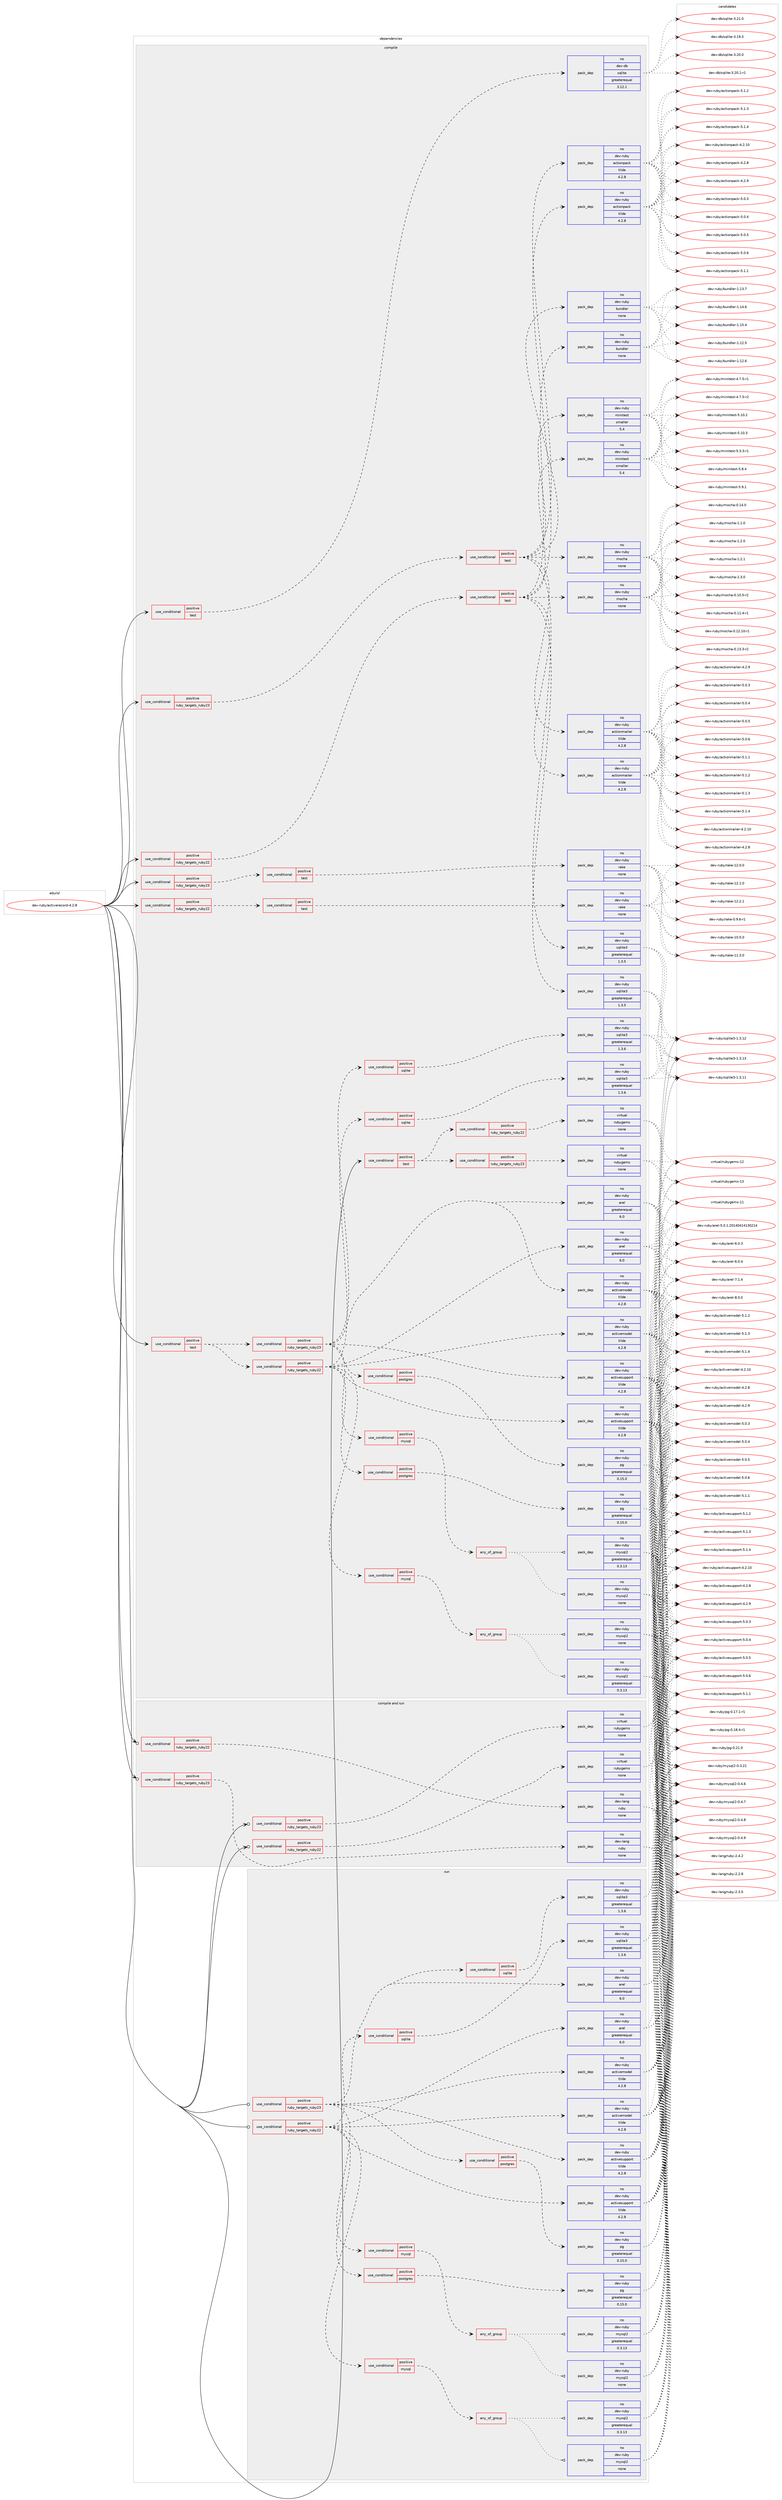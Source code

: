 digraph prolog {

# *************
# Graph options
# *************

newrank=true;
concentrate=true;
compound=true;
graph [rankdir=LR,fontname=Helvetica,fontsize=10,ranksep=1.5];#, ranksep=2.5, nodesep=0.2];
edge  [arrowhead=vee];
node  [fontname=Helvetica,fontsize=10];

# **********
# The ebuild
# **********

subgraph cluster_leftcol {
color=gray;
rank=same;
label=<<i>ebuild</i>>;
id [label="dev-ruby/activerecord-4.2.8", color=red, width=4, href="../dev-ruby/activerecord-4.2.8.svg"];
}

# ****************
# The dependencies
# ****************

subgraph cluster_midcol {
color=gray;
label=<<i>dependencies</i>>;
subgraph cluster_compile {
fillcolor="#eeeeee";
style=filled;
label=<<i>compile</i>>;
subgraph cond50121 {
dependency224727 [label=<<TABLE BORDER="0" CELLBORDER="1" CELLSPACING="0" CELLPADDING="4"><TR><TD ROWSPAN="3" CELLPADDING="10">use_conditional</TD></TR><TR><TD>positive</TD></TR><TR><TD>ruby_targets_ruby22</TD></TR></TABLE>>, shape=none, color=red];
subgraph cond50122 {
dependency224728 [label=<<TABLE BORDER="0" CELLBORDER="1" CELLSPACING="0" CELLPADDING="4"><TR><TD ROWSPAN="3" CELLPADDING="10">use_conditional</TD></TR><TR><TD>positive</TD></TR><TR><TD>test</TD></TR></TABLE>>, shape=none, color=red];
subgraph pack170602 {
dependency224729 [label=<<TABLE BORDER="0" CELLBORDER="1" CELLSPACING="0" CELLPADDING="4" WIDTH="220"><TR><TD ROWSPAN="6" CELLPADDING="30">pack_dep</TD></TR><TR><TD WIDTH="110">no</TD></TR><TR><TD>dev-ruby</TD></TR><TR><TD>bundler</TD></TR><TR><TD>none</TD></TR><TR><TD></TD></TR></TABLE>>, shape=none, color=blue];
}
dependency224728:e -> dependency224729:w [weight=20,style="dashed",arrowhead="vee"];
subgraph pack170603 {
dependency224730 [label=<<TABLE BORDER="0" CELLBORDER="1" CELLSPACING="0" CELLPADDING="4" WIDTH="220"><TR><TD ROWSPAN="6" CELLPADDING="30">pack_dep</TD></TR><TR><TD WIDTH="110">no</TD></TR><TR><TD>dev-ruby</TD></TR><TR><TD>actionpack</TD></TR><TR><TD>tilde</TD></TR><TR><TD>4.2.8</TD></TR></TABLE>>, shape=none, color=blue];
}
dependency224728:e -> dependency224730:w [weight=20,style="dashed",arrowhead="vee"];
subgraph pack170604 {
dependency224731 [label=<<TABLE BORDER="0" CELLBORDER="1" CELLSPACING="0" CELLPADDING="4" WIDTH="220"><TR><TD ROWSPAN="6" CELLPADDING="30">pack_dep</TD></TR><TR><TD WIDTH="110">no</TD></TR><TR><TD>dev-ruby</TD></TR><TR><TD>actionmailer</TD></TR><TR><TD>tilde</TD></TR><TR><TD>4.2.8</TD></TR></TABLE>>, shape=none, color=blue];
}
dependency224728:e -> dependency224731:w [weight=20,style="dashed",arrowhead="vee"];
subgraph pack170605 {
dependency224732 [label=<<TABLE BORDER="0" CELLBORDER="1" CELLSPACING="0" CELLPADDING="4" WIDTH="220"><TR><TD ROWSPAN="6" CELLPADDING="30">pack_dep</TD></TR><TR><TD WIDTH="110">no</TD></TR><TR><TD>dev-ruby</TD></TR><TR><TD>sqlite3</TD></TR><TR><TD>greaterequal</TD></TR><TR><TD>1.3.5</TD></TR></TABLE>>, shape=none, color=blue];
}
dependency224728:e -> dependency224732:w [weight=20,style="dashed",arrowhead="vee"];
subgraph pack170606 {
dependency224733 [label=<<TABLE BORDER="0" CELLBORDER="1" CELLSPACING="0" CELLPADDING="4" WIDTH="220"><TR><TD ROWSPAN="6" CELLPADDING="30">pack_dep</TD></TR><TR><TD WIDTH="110">no</TD></TR><TR><TD>dev-ruby</TD></TR><TR><TD>mocha</TD></TR><TR><TD>none</TD></TR><TR><TD></TD></TR></TABLE>>, shape=none, color=blue];
}
dependency224728:e -> dependency224733:w [weight=20,style="dashed",arrowhead="vee"];
subgraph pack170607 {
dependency224734 [label=<<TABLE BORDER="0" CELLBORDER="1" CELLSPACING="0" CELLPADDING="4" WIDTH="220"><TR><TD ROWSPAN="6" CELLPADDING="30">pack_dep</TD></TR><TR><TD WIDTH="110">no</TD></TR><TR><TD>dev-ruby</TD></TR><TR><TD>minitest</TD></TR><TR><TD>smaller</TD></TR><TR><TD>5.4</TD></TR></TABLE>>, shape=none, color=blue];
}
dependency224728:e -> dependency224734:w [weight=20,style="dashed",arrowhead="vee"];
}
dependency224727:e -> dependency224728:w [weight=20,style="dashed",arrowhead="vee"];
}
id:e -> dependency224727:w [weight=20,style="solid",arrowhead="vee"];
subgraph cond50123 {
dependency224735 [label=<<TABLE BORDER="0" CELLBORDER="1" CELLSPACING="0" CELLPADDING="4"><TR><TD ROWSPAN="3" CELLPADDING="10">use_conditional</TD></TR><TR><TD>positive</TD></TR><TR><TD>ruby_targets_ruby22</TD></TR></TABLE>>, shape=none, color=red];
subgraph cond50124 {
dependency224736 [label=<<TABLE BORDER="0" CELLBORDER="1" CELLSPACING="0" CELLPADDING="4"><TR><TD ROWSPAN="3" CELLPADDING="10">use_conditional</TD></TR><TR><TD>positive</TD></TR><TR><TD>test</TD></TR></TABLE>>, shape=none, color=red];
subgraph pack170608 {
dependency224737 [label=<<TABLE BORDER="0" CELLBORDER="1" CELLSPACING="0" CELLPADDING="4" WIDTH="220"><TR><TD ROWSPAN="6" CELLPADDING="30">pack_dep</TD></TR><TR><TD WIDTH="110">no</TD></TR><TR><TD>dev-ruby</TD></TR><TR><TD>rake</TD></TR><TR><TD>none</TD></TR><TR><TD></TD></TR></TABLE>>, shape=none, color=blue];
}
dependency224736:e -> dependency224737:w [weight=20,style="dashed",arrowhead="vee"];
}
dependency224735:e -> dependency224736:w [weight=20,style="dashed",arrowhead="vee"];
}
id:e -> dependency224735:w [weight=20,style="solid",arrowhead="vee"];
subgraph cond50125 {
dependency224738 [label=<<TABLE BORDER="0" CELLBORDER="1" CELLSPACING="0" CELLPADDING="4"><TR><TD ROWSPAN="3" CELLPADDING="10">use_conditional</TD></TR><TR><TD>positive</TD></TR><TR><TD>ruby_targets_ruby23</TD></TR></TABLE>>, shape=none, color=red];
subgraph cond50126 {
dependency224739 [label=<<TABLE BORDER="0" CELLBORDER="1" CELLSPACING="0" CELLPADDING="4"><TR><TD ROWSPAN="3" CELLPADDING="10">use_conditional</TD></TR><TR><TD>positive</TD></TR><TR><TD>test</TD></TR></TABLE>>, shape=none, color=red];
subgraph pack170609 {
dependency224740 [label=<<TABLE BORDER="0" CELLBORDER="1" CELLSPACING="0" CELLPADDING="4" WIDTH="220"><TR><TD ROWSPAN="6" CELLPADDING="30">pack_dep</TD></TR><TR><TD WIDTH="110">no</TD></TR><TR><TD>dev-ruby</TD></TR><TR><TD>bundler</TD></TR><TR><TD>none</TD></TR><TR><TD></TD></TR></TABLE>>, shape=none, color=blue];
}
dependency224739:e -> dependency224740:w [weight=20,style="dashed",arrowhead="vee"];
subgraph pack170610 {
dependency224741 [label=<<TABLE BORDER="0" CELLBORDER="1" CELLSPACING="0" CELLPADDING="4" WIDTH="220"><TR><TD ROWSPAN="6" CELLPADDING="30">pack_dep</TD></TR><TR><TD WIDTH="110">no</TD></TR><TR><TD>dev-ruby</TD></TR><TR><TD>actionpack</TD></TR><TR><TD>tilde</TD></TR><TR><TD>4.2.8</TD></TR></TABLE>>, shape=none, color=blue];
}
dependency224739:e -> dependency224741:w [weight=20,style="dashed",arrowhead="vee"];
subgraph pack170611 {
dependency224742 [label=<<TABLE BORDER="0" CELLBORDER="1" CELLSPACING="0" CELLPADDING="4" WIDTH="220"><TR><TD ROWSPAN="6" CELLPADDING="30">pack_dep</TD></TR><TR><TD WIDTH="110">no</TD></TR><TR><TD>dev-ruby</TD></TR><TR><TD>actionmailer</TD></TR><TR><TD>tilde</TD></TR><TR><TD>4.2.8</TD></TR></TABLE>>, shape=none, color=blue];
}
dependency224739:e -> dependency224742:w [weight=20,style="dashed",arrowhead="vee"];
subgraph pack170612 {
dependency224743 [label=<<TABLE BORDER="0" CELLBORDER="1" CELLSPACING="0" CELLPADDING="4" WIDTH="220"><TR><TD ROWSPAN="6" CELLPADDING="30">pack_dep</TD></TR><TR><TD WIDTH="110">no</TD></TR><TR><TD>dev-ruby</TD></TR><TR><TD>sqlite3</TD></TR><TR><TD>greaterequal</TD></TR><TR><TD>1.3.5</TD></TR></TABLE>>, shape=none, color=blue];
}
dependency224739:e -> dependency224743:w [weight=20,style="dashed",arrowhead="vee"];
subgraph pack170613 {
dependency224744 [label=<<TABLE BORDER="0" CELLBORDER="1" CELLSPACING="0" CELLPADDING="4" WIDTH="220"><TR><TD ROWSPAN="6" CELLPADDING="30">pack_dep</TD></TR><TR><TD WIDTH="110">no</TD></TR><TR><TD>dev-ruby</TD></TR><TR><TD>mocha</TD></TR><TR><TD>none</TD></TR><TR><TD></TD></TR></TABLE>>, shape=none, color=blue];
}
dependency224739:e -> dependency224744:w [weight=20,style="dashed",arrowhead="vee"];
subgraph pack170614 {
dependency224745 [label=<<TABLE BORDER="0" CELLBORDER="1" CELLSPACING="0" CELLPADDING="4" WIDTH="220"><TR><TD ROWSPAN="6" CELLPADDING="30">pack_dep</TD></TR><TR><TD WIDTH="110">no</TD></TR><TR><TD>dev-ruby</TD></TR><TR><TD>minitest</TD></TR><TR><TD>smaller</TD></TR><TR><TD>5.4</TD></TR></TABLE>>, shape=none, color=blue];
}
dependency224739:e -> dependency224745:w [weight=20,style="dashed",arrowhead="vee"];
}
dependency224738:e -> dependency224739:w [weight=20,style="dashed",arrowhead="vee"];
}
id:e -> dependency224738:w [weight=20,style="solid",arrowhead="vee"];
subgraph cond50127 {
dependency224746 [label=<<TABLE BORDER="0" CELLBORDER="1" CELLSPACING="0" CELLPADDING="4"><TR><TD ROWSPAN="3" CELLPADDING="10">use_conditional</TD></TR><TR><TD>positive</TD></TR><TR><TD>ruby_targets_ruby23</TD></TR></TABLE>>, shape=none, color=red];
subgraph cond50128 {
dependency224747 [label=<<TABLE BORDER="0" CELLBORDER="1" CELLSPACING="0" CELLPADDING="4"><TR><TD ROWSPAN="3" CELLPADDING="10">use_conditional</TD></TR><TR><TD>positive</TD></TR><TR><TD>test</TD></TR></TABLE>>, shape=none, color=red];
subgraph pack170615 {
dependency224748 [label=<<TABLE BORDER="0" CELLBORDER="1" CELLSPACING="0" CELLPADDING="4" WIDTH="220"><TR><TD ROWSPAN="6" CELLPADDING="30">pack_dep</TD></TR><TR><TD WIDTH="110">no</TD></TR><TR><TD>dev-ruby</TD></TR><TR><TD>rake</TD></TR><TR><TD>none</TD></TR><TR><TD></TD></TR></TABLE>>, shape=none, color=blue];
}
dependency224747:e -> dependency224748:w [weight=20,style="dashed",arrowhead="vee"];
}
dependency224746:e -> dependency224747:w [weight=20,style="dashed",arrowhead="vee"];
}
id:e -> dependency224746:w [weight=20,style="solid",arrowhead="vee"];
subgraph cond50129 {
dependency224749 [label=<<TABLE BORDER="0" CELLBORDER="1" CELLSPACING="0" CELLPADDING="4"><TR><TD ROWSPAN="3" CELLPADDING="10">use_conditional</TD></TR><TR><TD>positive</TD></TR><TR><TD>test</TD></TR></TABLE>>, shape=none, color=red];
subgraph cond50130 {
dependency224750 [label=<<TABLE BORDER="0" CELLBORDER="1" CELLSPACING="0" CELLPADDING="4"><TR><TD ROWSPAN="3" CELLPADDING="10">use_conditional</TD></TR><TR><TD>positive</TD></TR><TR><TD>ruby_targets_ruby22</TD></TR></TABLE>>, shape=none, color=red];
subgraph pack170616 {
dependency224751 [label=<<TABLE BORDER="0" CELLBORDER="1" CELLSPACING="0" CELLPADDING="4" WIDTH="220"><TR><TD ROWSPAN="6" CELLPADDING="30">pack_dep</TD></TR><TR><TD WIDTH="110">no</TD></TR><TR><TD>dev-ruby</TD></TR><TR><TD>activesupport</TD></TR><TR><TD>tilde</TD></TR><TR><TD>4.2.8</TD></TR></TABLE>>, shape=none, color=blue];
}
dependency224750:e -> dependency224751:w [weight=20,style="dashed",arrowhead="vee"];
subgraph pack170617 {
dependency224752 [label=<<TABLE BORDER="0" CELLBORDER="1" CELLSPACING="0" CELLPADDING="4" WIDTH="220"><TR><TD ROWSPAN="6" CELLPADDING="30">pack_dep</TD></TR><TR><TD WIDTH="110">no</TD></TR><TR><TD>dev-ruby</TD></TR><TR><TD>activemodel</TD></TR><TR><TD>tilde</TD></TR><TR><TD>4.2.8</TD></TR></TABLE>>, shape=none, color=blue];
}
dependency224750:e -> dependency224752:w [weight=20,style="dashed",arrowhead="vee"];
subgraph pack170618 {
dependency224753 [label=<<TABLE BORDER="0" CELLBORDER="1" CELLSPACING="0" CELLPADDING="4" WIDTH="220"><TR><TD ROWSPAN="6" CELLPADDING="30">pack_dep</TD></TR><TR><TD WIDTH="110">no</TD></TR><TR><TD>dev-ruby</TD></TR><TR><TD>arel</TD></TR><TR><TD>greaterequal</TD></TR><TR><TD>6.0</TD></TR></TABLE>>, shape=none, color=blue];
}
dependency224750:e -> dependency224753:w [weight=20,style="dashed",arrowhead="vee"];
subgraph cond50131 {
dependency224754 [label=<<TABLE BORDER="0" CELLBORDER="1" CELLSPACING="0" CELLPADDING="4"><TR><TD ROWSPAN="3" CELLPADDING="10">use_conditional</TD></TR><TR><TD>positive</TD></TR><TR><TD>sqlite</TD></TR></TABLE>>, shape=none, color=red];
subgraph pack170619 {
dependency224755 [label=<<TABLE BORDER="0" CELLBORDER="1" CELLSPACING="0" CELLPADDING="4" WIDTH="220"><TR><TD ROWSPAN="6" CELLPADDING="30">pack_dep</TD></TR><TR><TD WIDTH="110">no</TD></TR><TR><TD>dev-ruby</TD></TR><TR><TD>sqlite3</TD></TR><TR><TD>greaterequal</TD></TR><TR><TD>1.3.6</TD></TR></TABLE>>, shape=none, color=blue];
}
dependency224754:e -> dependency224755:w [weight=20,style="dashed",arrowhead="vee"];
}
dependency224750:e -> dependency224754:w [weight=20,style="dashed",arrowhead="vee"];
subgraph cond50132 {
dependency224756 [label=<<TABLE BORDER="0" CELLBORDER="1" CELLSPACING="0" CELLPADDING="4"><TR><TD ROWSPAN="3" CELLPADDING="10">use_conditional</TD></TR><TR><TD>positive</TD></TR><TR><TD>mysql</TD></TR></TABLE>>, shape=none, color=red];
subgraph any3958 {
dependency224757 [label=<<TABLE BORDER="0" CELLBORDER="1" CELLSPACING="0" CELLPADDING="4"><TR><TD CELLPADDING="10">any_of_group</TD></TR></TABLE>>, shape=none, color=red];subgraph pack170620 {
dependency224758 [label=<<TABLE BORDER="0" CELLBORDER="1" CELLSPACING="0" CELLPADDING="4" WIDTH="220"><TR><TD ROWSPAN="6" CELLPADDING="30">pack_dep</TD></TR><TR><TD WIDTH="110">no</TD></TR><TR><TD>dev-ruby</TD></TR><TR><TD>mysql2</TD></TR><TR><TD>none</TD></TR><TR><TD></TD></TR></TABLE>>, shape=none, color=blue];
}
dependency224757:e -> dependency224758:w [weight=20,style="dotted",arrowhead="oinv"];
subgraph pack170621 {
dependency224759 [label=<<TABLE BORDER="0" CELLBORDER="1" CELLSPACING="0" CELLPADDING="4" WIDTH="220"><TR><TD ROWSPAN="6" CELLPADDING="30">pack_dep</TD></TR><TR><TD WIDTH="110">no</TD></TR><TR><TD>dev-ruby</TD></TR><TR><TD>mysql2</TD></TR><TR><TD>greaterequal</TD></TR><TR><TD>0.3.13</TD></TR></TABLE>>, shape=none, color=blue];
}
dependency224757:e -> dependency224759:w [weight=20,style="dotted",arrowhead="oinv"];
}
dependency224756:e -> dependency224757:w [weight=20,style="dashed",arrowhead="vee"];
}
dependency224750:e -> dependency224756:w [weight=20,style="dashed",arrowhead="vee"];
subgraph cond50133 {
dependency224760 [label=<<TABLE BORDER="0" CELLBORDER="1" CELLSPACING="0" CELLPADDING="4"><TR><TD ROWSPAN="3" CELLPADDING="10">use_conditional</TD></TR><TR><TD>positive</TD></TR><TR><TD>postgres</TD></TR></TABLE>>, shape=none, color=red];
subgraph pack170622 {
dependency224761 [label=<<TABLE BORDER="0" CELLBORDER="1" CELLSPACING="0" CELLPADDING="4" WIDTH="220"><TR><TD ROWSPAN="6" CELLPADDING="30">pack_dep</TD></TR><TR><TD WIDTH="110">no</TD></TR><TR><TD>dev-ruby</TD></TR><TR><TD>pg</TD></TR><TR><TD>greaterequal</TD></TR><TR><TD>0.15.0</TD></TR></TABLE>>, shape=none, color=blue];
}
dependency224760:e -> dependency224761:w [weight=20,style="dashed",arrowhead="vee"];
}
dependency224750:e -> dependency224760:w [weight=20,style="dashed",arrowhead="vee"];
}
dependency224749:e -> dependency224750:w [weight=20,style="dashed",arrowhead="vee"];
subgraph cond50134 {
dependency224762 [label=<<TABLE BORDER="0" CELLBORDER="1" CELLSPACING="0" CELLPADDING="4"><TR><TD ROWSPAN="3" CELLPADDING="10">use_conditional</TD></TR><TR><TD>positive</TD></TR><TR><TD>ruby_targets_ruby23</TD></TR></TABLE>>, shape=none, color=red];
subgraph pack170623 {
dependency224763 [label=<<TABLE BORDER="0" CELLBORDER="1" CELLSPACING="0" CELLPADDING="4" WIDTH="220"><TR><TD ROWSPAN="6" CELLPADDING="30">pack_dep</TD></TR><TR><TD WIDTH="110">no</TD></TR><TR><TD>dev-ruby</TD></TR><TR><TD>activesupport</TD></TR><TR><TD>tilde</TD></TR><TR><TD>4.2.8</TD></TR></TABLE>>, shape=none, color=blue];
}
dependency224762:e -> dependency224763:w [weight=20,style="dashed",arrowhead="vee"];
subgraph pack170624 {
dependency224764 [label=<<TABLE BORDER="0" CELLBORDER="1" CELLSPACING="0" CELLPADDING="4" WIDTH="220"><TR><TD ROWSPAN="6" CELLPADDING="30">pack_dep</TD></TR><TR><TD WIDTH="110">no</TD></TR><TR><TD>dev-ruby</TD></TR><TR><TD>activemodel</TD></TR><TR><TD>tilde</TD></TR><TR><TD>4.2.8</TD></TR></TABLE>>, shape=none, color=blue];
}
dependency224762:e -> dependency224764:w [weight=20,style="dashed",arrowhead="vee"];
subgraph pack170625 {
dependency224765 [label=<<TABLE BORDER="0" CELLBORDER="1" CELLSPACING="0" CELLPADDING="4" WIDTH="220"><TR><TD ROWSPAN="6" CELLPADDING="30">pack_dep</TD></TR><TR><TD WIDTH="110">no</TD></TR><TR><TD>dev-ruby</TD></TR><TR><TD>arel</TD></TR><TR><TD>greaterequal</TD></TR><TR><TD>6.0</TD></TR></TABLE>>, shape=none, color=blue];
}
dependency224762:e -> dependency224765:w [weight=20,style="dashed",arrowhead="vee"];
subgraph cond50135 {
dependency224766 [label=<<TABLE BORDER="0" CELLBORDER="1" CELLSPACING="0" CELLPADDING="4"><TR><TD ROWSPAN="3" CELLPADDING="10">use_conditional</TD></TR><TR><TD>positive</TD></TR><TR><TD>sqlite</TD></TR></TABLE>>, shape=none, color=red];
subgraph pack170626 {
dependency224767 [label=<<TABLE BORDER="0" CELLBORDER="1" CELLSPACING="0" CELLPADDING="4" WIDTH="220"><TR><TD ROWSPAN="6" CELLPADDING="30">pack_dep</TD></TR><TR><TD WIDTH="110">no</TD></TR><TR><TD>dev-ruby</TD></TR><TR><TD>sqlite3</TD></TR><TR><TD>greaterequal</TD></TR><TR><TD>1.3.6</TD></TR></TABLE>>, shape=none, color=blue];
}
dependency224766:e -> dependency224767:w [weight=20,style="dashed",arrowhead="vee"];
}
dependency224762:e -> dependency224766:w [weight=20,style="dashed",arrowhead="vee"];
subgraph cond50136 {
dependency224768 [label=<<TABLE BORDER="0" CELLBORDER="1" CELLSPACING="0" CELLPADDING="4"><TR><TD ROWSPAN="3" CELLPADDING="10">use_conditional</TD></TR><TR><TD>positive</TD></TR><TR><TD>mysql</TD></TR></TABLE>>, shape=none, color=red];
subgraph any3959 {
dependency224769 [label=<<TABLE BORDER="0" CELLBORDER="1" CELLSPACING="0" CELLPADDING="4"><TR><TD CELLPADDING="10">any_of_group</TD></TR></TABLE>>, shape=none, color=red];subgraph pack170627 {
dependency224770 [label=<<TABLE BORDER="0" CELLBORDER="1" CELLSPACING="0" CELLPADDING="4" WIDTH="220"><TR><TD ROWSPAN="6" CELLPADDING="30">pack_dep</TD></TR><TR><TD WIDTH="110">no</TD></TR><TR><TD>dev-ruby</TD></TR><TR><TD>mysql2</TD></TR><TR><TD>none</TD></TR><TR><TD></TD></TR></TABLE>>, shape=none, color=blue];
}
dependency224769:e -> dependency224770:w [weight=20,style="dotted",arrowhead="oinv"];
subgraph pack170628 {
dependency224771 [label=<<TABLE BORDER="0" CELLBORDER="1" CELLSPACING="0" CELLPADDING="4" WIDTH="220"><TR><TD ROWSPAN="6" CELLPADDING="30">pack_dep</TD></TR><TR><TD WIDTH="110">no</TD></TR><TR><TD>dev-ruby</TD></TR><TR><TD>mysql2</TD></TR><TR><TD>greaterequal</TD></TR><TR><TD>0.3.13</TD></TR></TABLE>>, shape=none, color=blue];
}
dependency224769:e -> dependency224771:w [weight=20,style="dotted",arrowhead="oinv"];
}
dependency224768:e -> dependency224769:w [weight=20,style="dashed",arrowhead="vee"];
}
dependency224762:e -> dependency224768:w [weight=20,style="dashed",arrowhead="vee"];
subgraph cond50137 {
dependency224772 [label=<<TABLE BORDER="0" CELLBORDER="1" CELLSPACING="0" CELLPADDING="4"><TR><TD ROWSPAN="3" CELLPADDING="10">use_conditional</TD></TR><TR><TD>positive</TD></TR><TR><TD>postgres</TD></TR></TABLE>>, shape=none, color=red];
subgraph pack170629 {
dependency224773 [label=<<TABLE BORDER="0" CELLBORDER="1" CELLSPACING="0" CELLPADDING="4" WIDTH="220"><TR><TD ROWSPAN="6" CELLPADDING="30">pack_dep</TD></TR><TR><TD WIDTH="110">no</TD></TR><TR><TD>dev-ruby</TD></TR><TR><TD>pg</TD></TR><TR><TD>greaterequal</TD></TR><TR><TD>0.15.0</TD></TR></TABLE>>, shape=none, color=blue];
}
dependency224772:e -> dependency224773:w [weight=20,style="dashed",arrowhead="vee"];
}
dependency224762:e -> dependency224772:w [weight=20,style="dashed",arrowhead="vee"];
}
dependency224749:e -> dependency224762:w [weight=20,style="dashed",arrowhead="vee"];
}
id:e -> dependency224749:w [weight=20,style="solid",arrowhead="vee"];
subgraph cond50138 {
dependency224774 [label=<<TABLE BORDER="0" CELLBORDER="1" CELLSPACING="0" CELLPADDING="4"><TR><TD ROWSPAN="3" CELLPADDING="10">use_conditional</TD></TR><TR><TD>positive</TD></TR><TR><TD>test</TD></TR></TABLE>>, shape=none, color=red];
subgraph cond50139 {
dependency224775 [label=<<TABLE BORDER="0" CELLBORDER="1" CELLSPACING="0" CELLPADDING="4"><TR><TD ROWSPAN="3" CELLPADDING="10">use_conditional</TD></TR><TR><TD>positive</TD></TR><TR><TD>ruby_targets_ruby22</TD></TR></TABLE>>, shape=none, color=red];
subgraph pack170630 {
dependency224776 [label=<<TABLE BORDER="0" CELLBORDER="1" CELLSPACING="0" CELLPADDING="4" WIDTH="220"><TR><TD ROWSPAN="6" CELLPADDING="30">pack_dep</TD></TR><TR><TD WIDTH="110">no</TD></TR><TR><TD>virtual</TD></TR><TR><TD>rubygems</TD></TR><TR><TD>none</TD></TR><TR><TD></TD></TR></TABLE>>, shape=none, color=blue];
}
dependency224775:e -> dependency224776:w [weight=20,style="dashed",arrowhead="vee"];
}
dependency224774:e -> dependency224775:w [weight=20,style="dashed",arrowhead="vee"];
subgraph cond50140 {
dependency224777 [label=<<TABLE BORDER="0" CELLBORDER="1" CELLSPACING="0" CELLPADDING="4"><TR><TD ROWSPAN="3" CELLPADDING="10">use_conditional</TD></TR><TR><TD>positive</TD></TR><TR><TD>ruby_targets_ruby23</TD></TR></TABLE>>, shape=none, color=red];
subgraph pack170631 {
dependency224778 [label=<<TABLE BORDER="0" CELLBORDER="1" CELLSPACING="0" CELLPADDING="4" WIDTH="220"><TR><TD ROWSPAN="6" CELLPADDING="30">pack_dep</TD></TR><TR><TD WIDTH="110">no</TD></TR><TR><TD>virtual</TD></TR><TR><TD>rubygems</TD></TR><TR><TD>none</TD></TR><TR><TD></TD></TR></TABLE>>, shape=none, color=blue];
}
dependency224777:e -> dependency224778:w [weight=20,style="dashed",arrowhead="vee"];
}
dependency224774:e -> dependency224777:w [weight=20,style="dashed",arrowhead="vee"];
}
id:e -> dependency224774:w [weight=20,style="solid",arrowhead="vee"];
subgraph cond50141 {
dependency224779 [label=<<TABLE BORDER="0" CELLBORDER="1" CELLSPACING="0" CELLPADDING="4"><TR><TD ROWSPAN="3" CELLPADDING="10">use_conditional</TD></TR><TR><TD>positive</TD></TR><TR><TD>test</TD></TR></TABLE>>, shape=none, color=red];
subgraph pack170632 {
dependency224780 [label=<<TABLE BORDER="0" CELLBORDER="1" CELLSPACING="0" CELLPADDING="4" WIDTH="220"><TR><TD ROWSPAN="6" CELLPADDING="30">pack_dep</TD></TR><TR><TD WIDTH="110">no</TD></TR><TR><TD>dev-db</TD></TR><TR><TD>sqlite</TD></TR><TR><TD>greaterequal</TD></TR><TR><TD>3.12.1</TD></TR></TABLE>>, shape=none, color=blue];
}
dependency224779:e -> dependency224780:w [weight=20,style="dashed",arrowhead="vee"];
}
id:e -> dependency224779:w [weight=20,style="solid",arrowhead="vee"];
}
subgraph cluster_compileandrun {
fillcolor="#eeeeee";
style=filled;
label=<<i>compile and run</i>>;
subgraph cond50142 {
dependency224781 [label=<<TABLE BORDER="0" CELLBORDER="1" CELLSPACING="0" CELLPADDING="4"><TR><TD ROWSPAN="3" CELLPADDING="10">use_conditional</TD></TR><TR><TD>positive</TD></TR><TR><TD>ruby_targets_ruby22</TD></TR></TABLE>>, shape=none, color=red];
subgraph pack170633 {
dependency224782 [label=<<TABLE BORDER="0" CELLBORDER="1" CELLSPACING="0" CELLPADDING="4" WIDTH="220"><TR><TD ROWSPAN="6" CELLPADDING="30">pack_dep</TD></TR><TR><TD WIDTH="110">no</TD></TR><TR><TD>dev-lang</TD></TR><TR><TD>ruby</TD></TR><TR><TD>none</TD></TR><TR><TD></TD></TR></TABLE>>, shape=none, color=blue];
}
dependency224781:e -> dependency224782:w [weight=20,style="dashed",arrowhead="vee"];
}
id:e -> dependency224781:w [weight=20,style="solid",arrowhead="odotvee"];
subgraph cond50143 {
dependency224783 [label=<<TABLE BORDER="0" CELLBORDER="1" CELLSPACING="0" CELLPADDING="4"><TR><TD ROWSPAN="3" CELLPADDING="10">use_conditional</TD></TR><TR><TD>positive</TD></TR><TR><TD>ruby_targets_ruby22</TD></TR></TABLE>>, shape=none, color=red];
subgraph pack170634 {
dependency224784 [label=<<TABLE BORDER="0" CELLBORDER="1" CELLSPACING="0" CELLPADDING="4" WIDTH="220"><TR><TD ROWSPAN="6" CELLPADDING="30">pack_dep</TD></TR><TR><TD WIDTH="110">no</TD></TR><TR><TD>virtual</TD></TR><TR><TD>rubygems</TD></TR><TR><TD>none</TD></TR><TR><TD></TD></TR></TABLE>>, shape=none, color=blue];
}
dependency224783:e -> dependency224784:w [weight=20,style="dashed",arrowhead="vee"];
}
id:e -> dependency224783:w [weight=20,style="solid",arrowhead="odotvee"];
subgraph cond50144 {
dependency224785 [label=<<TABLE BORDER="0" CELLBORDER="1" CELLSPACING="0" CELLPADDING="4"><TR><TD ROWSPAN="3" CELLPADDING="10">use_conditional</TD></TR><TR><TD>positive</TD></TR><TR><TD>ruby_targets_ruby23</TD></TR></TABLE>>, shape=none, color=red];
subgraph pack170635 {
dependency224786 [label=<<TABLE BORDER="0" CELLBORDER="1" CELLSPACING="0" CELLPADDING="4" WIDTH="220"><TR><TD ROWSPAN="6" CELLPADDING="30">pack_dep</TD></TR><TR><TD WIDTH="110">no</TD></TR><TR><TD>dev-lang</TD></TR><TR><TD>ruby</TD></TR><TR><TD>none</TD></TR><TR><TD></TD></TR></TABLE>>, shape=none, color=blue];
}
dependency224785:e -> dependency224786:w [weight=20,style="dashed",arrowhead="vee"];
}
id:e -> dependency224785:w [weight=20,style="solid",arrowhead="odotvee"];
subgraph cond50145 {
dependency224787 [label=<<TABLE BORDER="0" CELLBORDER="1" CELLSPACING="0" CELLPADDING="4"><TR><TD ROWSPAN="3" CELLPADDING="10">use_conditional</TD></TR><TR><TD>positive</TD></TR><TR><TD>ruby_targets_ruby23</TD></TR></TABLE>>, shape=none, color=red];
subgraph pack170636 {
dependency224788 [label=<<TABLE BORDER="0" CELLBORDER="1" CELLSPACING="0" CELLPADDING="4" WIDTH="220"><TR><TD ROWSPAN="6" CELLPADDING="30">pack_dep</TD></TR><TR><TD WIDTH="110">no</TD></TR><TR><TD>virtual</TD></TR><TR><TD>rubygems</TD></TR><TR><TD>none</TD></TR><TR><TD></TD></TR></TABLE>>, shape=none, color=blue];
}
dependency224787:e -> dependency224788:w [weight=20,style="dashed",arrowhead="vee"];
}
id:e -> dependency224787:w [weight=20,style="solid",arrowhead="odotvee"];
}
subgraph cluster_run {
fillcolor="#eeeeee";
style=filled;
label=<<i>run</i>>;
subgraph cond50146 {
dependency224789 [label=<<TABLE BORDER="0" CELLBORDER="1" CELLSPACING="0" CELLPADDING="4"><TR><TD ROWSPAN="3" CELLPADDING="10">use_conditional</TD></TR><TR><TD>positive</TD></TR><TR><TD>ruby_targets_ruby22</TD></TR></TABLE>>, shape=none, color=red];
subgraph pack170637 {
dependency224790 [label=<<TABLE BORDER="0" CELLBORDER="1" CELLSPACING="0" CELLPADDING="4" WIDTH="220"><TR><TD ROWSPAN="6" CELLPADDING="30">pack_dep</TD></TR><TR><TD WIDTH="110">no</TD></TR><TR><TD>dev-ruby</TD></TR><TR><TD>activesupport</TD></TR><TR><TD>tilde</TD></TR><TR><TD>4.2.8</TD></TR></TABLE>>, shape=none, color=blue];
}
dependency224789:e -> dependency224790:w [weight=20,style="dashed",arrowhead="vee"];
subgraph pack170638 {
dependency224791 [label=<<TABLE BORDER="0" CELLBORDER="1" CELLSPACING="0" CELLPADDING="4" WIDTH="220"><TR><TD ROWSPAN="6" CELLPADDING="30">pack_dep</TD></TR><TR><TD WIDTH="110">no</TD></TR><TR><TD>dev-ruby</TD></TR><TR><TD>activemodel</TD></TR><TR><TD>tilde</TD></TR><TR><TD>4.2.8</TD></TR></TABLE>>, shape=none, color=blue];
}
dependency224789:e -> dependency224791:w [weight=20,style="dashed",arrowhead="vee"];
subgraph pack170639 {
dependency224792 [label=<<TABLE BORDER="0" CELLBORDER="1" CELLSPACING="0" CELLPADDING="4" WIDTH="220"><TR><TD ROWSPAN="6" CELLPADDING="30">pack_dep</TD></TR><TR><TD WIDTH="110">no</TD></TR><TR><TD>dev-ruby</TD></TR><TR><TD>arel</TD></TR><TR><TD>greaterequal</TD></TR><TR><TD>6.0</TD></TR></TABLE>>, shape=none, color=blue];
}
dependency224789:e -> dependency224792:w [weight=20,style="dashed",arrowhead="vee"];
subgraph cond50147 {
dependency224793 [label=<<TABLE BORDER="0" CELLBORDER="1" CELLSPACING="0" CELLPADDING="4"><TR><TD ROWSPAN="3" CELLPADDING="10">use_conditional</TD></TR><TR><TD>positive</TD></TR><TR><TD>sqlite</TD></TR></TABLE>>, shape=none, color=red];
subgraph pack170640 {
dependency224794 [label=<<TABLE BORDER="0" CELLBORDER="1" CELLSPACING="0" CELLPADDING="4" WIDTH="220"><TR><TD ROWSPAN="6" CELLPADDING="30">pack_dep</TD></TR><TR><TD WIDTH="110">no</TD></TR><TR><TD>dev-ruby</TD></TR><TR><TD>sqlite3</TD></TR><TR><TD>greaterequal</TD></TR><TR><TD>1.3.6</TD></TR></TABLE>>, shape=none, color=blue];
}
dependency224793:e -> dependency224794:w [weight=20,style="dashed",arrowhead="vee"];
}
dependency224789:e -> dependency224793:w [weight=20,style="dashed",arrowhead="vee"];
subgraph cond50148 {
dependency224795 [label=<<TABLE BORDER="0" CELLBORDER="1" CELLSPACING="0" CELLPADDING="4"><TR><TD ROWSPAN="3" CELLPADDING="10">use_conditional</TD></TR><TR><TD>positive</TD></TR><TR><TD>mysql</TD></TR></TABLE>>, shape=none, color=red];
subgraph any3960 {
dependency224796 [label=<<TABLE BORDER="0" CELLBORDER="1" CELLSPACING="0" CELLPADDING="4"><TR><TD CELLPADDING="10">any_of_group</TD></TR></TABLE>>, shape=none, color=red];subgraph pack170641 {
dependency224797 [label=<<TABLE BORDER="0" CELLBORDER="1" CELLSPACING="0" CELLPADDING="4" WIDTH="220"><TR><TD ROWSPAN="6" CELLPADDING="30">pack_dep</TD></TR><TR><TD WIDTH="110">no</TD></TR><TR><TD>dev-ruby</TD></TR><TR><TD>mysql2</TD></TR><TR><TD>none</TD></TR><TR><TD></TD></TR></TABLE>>, shape=none, color=blue];
}
dependency224796:e -> dependency224797:w [weight=20,style="dotted",arrowhead="oinv"];
subgraph pack170642 {
dependency224798 [label=<<TABLE BORDER="0" CELLBORDER="1" CELLSPACING="0" CELLPADDING="4" WIDTH="220"><TR><TD ROWSPAN="6" CELLPADDING="30">pack_dep</TD></TR><TR><TD WIDTH="110">no</TD></TR><TR><TD>dev-ruby</TD></TR><TR><TD>mysql2</TD></TR><TR><TD>greaterequal</TD></TR><TR><TD>0.3.13</TD></TR></TABLE>>, shape=none, color=blue];
}
dependency224796:e -> dependency224798:w [weight=20,style="dotted",arrowhead="oinv"];
}
dependency224795:e -> dependency224796:w [weight=20,style="dashed",arrowhead="vee"];
}
dependency224789:e -> dependency224795:w [weight=20,style="dashed",arrowhead="vee"];
subgraph cond50149 {
dependency224799 [label=<<TABLE BORDER="0" CELLBORDER="1" CELLSPACING="0" CELLPADDING="4"><TR><TD ROWSPAN="3" CELLPADDING="10">use_conditional</TD></TR><TR><TD>positive</TD></TR><TR><TD>postgres</TD></TR></TABLE>>, shape=none, color=red];
subgraph pack170643 {
dependency224800 [label=<<TABLE BORDER="0" CELLBORDER="1" CELLSPACING="0" CELLPADDING="4" WIDTH="220"><TR><TD ROWSPAN="6" CELLPADDING="30">pack_dep</TD></TR><TR><TD WIDTH="110">no</TD></TR><TR><TD>dev-ruby</TD></TR><TR><TD>pg</TD></TR><TR><TD>greaterequal</TD></TR><TR><TD>0.15.0</TD></TR></TABLE>>, shape=none, color=blue];
}
dependency224799:e -> dependency224800:w [weight=20,style="dashed",arrowhead="vee"];
}
dependency224789:e -> dependency224799:w [weight=20,style="dashed",arrowhead="vee"];
}
id:e -> dependency224789:w [weight=20,style="solid",arrowhead="odot"];
subgraph cond50150 {
dependency224801 [label=<<TABLE BORDER="0" CELLBORDER="1" CELLSPACING="0" CELLPADDING="4"><TR><TD ROWSPAN="3" CELLPADDING="10">use_conditional</TD></TR><TR><TD>positive</TD></TR><TR><TD>ruby_targets_ruby23</TD></TR></TABLE>>, shape=none, color=red];
subgraph pack170644 {
dependency224802 [label=<<TABLE BORDER="0" CELLBORDER="1" CELLSPACING="0" CELLPADDING="4" WIDTH="220"><TR><TD ROWSPAN="6" CELLPADDING="30">pack_dep</TD></TR><TR><TD WIDTH="110">no</TD></TR><TR><TD>dev-ruby</TD></TR><TR><TD>activesupport</TD></TR><TR><TD>tilde</TD></TR><TR><TD>4.2.8</TD></TR></TABLE>>, shape=none, color=blue];
}
dependency224801:e -> dependency224802:w [weight=20,style="dashed",arrowhead="vee"];
subgraph pack170645 {
dependency224803 [label=<<TABLE BORDER="0" CELLBORDER="1" CELLSPACING="0" CELLPADDING="4" WIDTH="220"><TR><TD ROWSPAN="6" CELLPADDING="30">pack_dep</TD></TR><TR><TD WIDTH="110">no</TD></TR><TR><TD>dev-ruby</TD></TR><TR><TD>activemodel</TD></TR><TR><TD>tilde</TD></TR><TR><TD>4.2.8</TD></TR></TABLE>>, shape=none, color=blue];
}
dependency224801:e -> dependency224803:w [weight=20,style="dashed",arrowhead="vee"];
subgraph pack170646 {
dependency224804 [label=<<TABLE BORDER="0" CELLBORDER="1" CELLSPACING="0" CELLPADDING="4" WIDTH="220"><TR><TD ROWSPAN="6" CELLPADDING="30">pack_dep</TD></TR><TR><TD WIDTH="110">no</TD></TR><TR><TD>dev-ruby</TD></TR><TR><TD>arel</TD></TR><TR><TD>greaterequal</TD></TR><TR><TD>6.0</TD></TR></TABLE>>, shape=none, color=blue];
}
dependency224801:e -> dependency224804:w [weight=20,style="dashed",arrowhead="vee"];
subgraph cond50151 {
dependency224805 [label=<<TABLE BORDER="0" CELLBORDER="1" CELLSPACING="0" CELLPADDING="4"><TR><TD ROWSPAN="3" CELLPADDING="10">use_conditional</TD></TR><TR><TD>positive</TD></TR><TR><TD>sqlite</TD></TR></TABLE>>, shape=none, color=red];
subgraph pack170647 {
dependency224806 [label=<<TABLE BORDER="0" CELLBORDER="1" CELLSPACING="0" CELLPADDING="4" WIDTH="220"><TR><TD ROWSPAN="6" CELLPADDING="30">pack_dep</TD></TR><TR><TD WIDTH="110">no</TD></TR><TR><TD>dev-ruby</TD></TR><TR><TD>sqlite3</TD></TR><TR><TD>greaterequal</TD></TR><TR><TD>1.3.6</TD></TR></TABLE>>, shape=none, color=blue];
}
dependency224805:e -> dependency224806:w [weight=20,style="dashed",arrowhead="vee"];
}
dependency224801:e -> dependency224805:w [weight=20,style="dashed",arrowhead="vee"];
subgraph cond50152 {
dependency224807 [label=<<TABLE BORDER="0" CELLBORDER="1" CELLSPACING="0" CELLPADDING="4"><TR><TD ROWSPAN="3" CELLPADDING="10">use_conditional</TD></TR><TR><TD>positive</TD></TR><TR><TD>mysql</TD></TR></TABLE>>, shape=none, color=red];
subgraph any3961 {
dependency224808 [label=<<TABLE BORDER="0" CELLBORDER="1" CELLSPACING="0" CELLPADDING="4"><TR><TD CELLPADDING="10">any_of_group</TD></TR></TABLE>>, shape=none, color=red];subgraph pack170648 {
dependency224809 [label=<<TABLE BORDER="0" CELLBORDER="1" CELLSPACING="0" CELLPADDING="4" WIDTH="220"><TR><TD ROWSPAN="6" CELLPADDING="30">pack_dep</TD></TR><TR><TD WIDTH="110">no</TD></TR><TR><TD>dev-ruby</TD></TR><TR><TD>mysql2</TD></TR><TR><TD>none</TD></TR><TR><TD></TD></TR></TABLE>>, shape=none, color=blue];
}
dependency224808:e -> dependency224809:w [weight=20,style="dotted",arrowhead="oinv"];
subgraph pack170649 {
dependency224810 [label=<<TABLE BORDER="0" CELLBORDER="1" CELLSPACING="0" CELLPADDING="4" WIDTH="220"><TR><TD ROWSPAN="6" CELLPADDING="30">pack_dep</TD></TR><TR><TD WIDTH="110">no</TD></TR><TR><TD>dev-ruby</TD></TR><TR><TD>mysql2</TD></TR><TR><TD>greaterequal</TD></TR><TR><TD>0.3.13</TD></TR></TABLE>>, shape=none, color=blue];
}
dependency224808:e -> dependency224810:w [weight=20,style="dotted",arrowhead="oinv"];
}
dependency224807:e -> dependency224808:w [weight=20,style="dashed",arrowhead="vee"];
}
dependency224801:e -> dependency224807:w [weight=20,style="dashed",arrowhead="vee"];
subgraph cond50153 {
dependency224811 [label=<<TABLE BORDER="0" CELLBORDER="1" CELLSPACING="0" CELLPADDING="4"><TR><TD ROWSPAN="3" CELLPADDING="10">use_conditional</TD></TR><TR><TD>positive</TD></TR><TR><TD>postgres</TD></TR></TABLE>>, shape=none, color=red];
subgraph pack170650 {
dependency224812 [label=<<TABLE BORDER="0" CELLBORDER="1" CELLSPACING="0" CELLPADDING="4" WIDTH="220"><TR><TD ROWSPAN="6" CELLPADDING="30">pack_dep</TD></TR><TR><TD WIDTH="110">no</TD></TR><TR><TD>dev-ruby</TD></TR><TR><TD>pg</TD></TR><TR><TD>greaterequal</TD></TR><TR><TD>0.15.0</TD></TR></TABLE>>, shape=none, color=blue];
}
dependency224811:e -> dependency224812:w [weight=20,style="dashed",arrowhead="vee"];
}
dependency224801:e -> dependency224811:w [weight=20,style="dashed",arrowhead="vee"];
}
id:e -> dependency224801:w [weight=20,style="solid",arrowhead="odot"];
}
}

# **************
# The candidates
# **************

subgraph cluster_choices {
rank=same;
color=gray;
label=<<i>candidates</i>>;

subgraph choice170602 {
color=black;
nodesep=1;
choice1001011184511411798121479811711010010810111445494649504653 [label="dev-ruby/bundler-1.12.5", color=red, width=4,href="../dev-ruby/bundler-1.12.5.svg"];
choice1001011184511411798121479811711010010810111445494649504654 [label="dev-ruby/bundler-1.12.6", color=red, width=4,href="../dev-ruby/bundler-1.12.6.svg"];
choice1001011184511411798121479811711010010810111445494649514655 [label="dev-ruby/bundler-1.13.7", color=red, width=4,href="../dev-ruby/bundler-1.13.7.svg"];
choice1001011184511411798121479811711010010810111445494649524654 [label="dev-ruby/bundler-1.14.6", color=red, width=4,href="../dev-ruby/bundler-1.14.6.svg"];
choice1001011184511411798121479811711010010810111445494649534652 [label="dev-ruby/bundler-1.15.4", color=red, width=4,href="../dev-ruby/bundler-1.15.4.svg"];
dependency224729:e -> choice1001011184511411798121479811711010010810111445494649504653:w [style=dotted,weight="100"];
dependency224729:e -> choice1001011184511411798121479811711010010810111445494649504654:w [style=dotted,weight="100"];
dependency224729:e -> choice1001011184511411798121479811711010010810111445494649514655:w [style=dotted,weight="100"];
dependency224729:e -> choice1001011184511411798121479811711010010810111445494649524654:w [style=dotted,weight="100"];
dependency224729:e -> choice1001011184511411798121479811711010010810111445494649534652:w [style=dotted,weight="100"];
}
subgraph choice170603 {
color=black;
nodesep=1;
choice1001011184511411798121479799116105111110112979910745524650464948 [label="dev-ruby/actionpack-4.2.10", color=red, width=4,href="../dev-ruby/actionpack-4.2.10.svg"];
choice10010111845114117981214797991161051111101129799107455246504656 [label="dev-ruby/actionpack-4.2.8", color=red, width=4,href="../dev-ruby/actionpack-4.2.8.svg"];
choice10010111845114117981214797991161051111101129799107455246504657 [label="dev-ruby/actionpack-4.2.9", color=red, width=4,href="../dev-ruby/actionpack-4.2.9.svg"];
choice10010111845114117981214797991161051111101129799107455346484651 [label="dev-ruby/actionpack-5.0.3", color=red, width=4,href="../dev-ruby/actionpack-5.0.3.svg"];
choice10010111845114117981214797991161051111101129799107455346484652 [label="dev-ruby/actionpack-5.0.4", color=red, width=4,href="../dev-ruby/actionpack-5.0.4.svg"];
choice10010111845114117981214797991161051111101129799107455346484653 [label="dev-ruby/actionpack-5.0.5", color=red, width=4,href="../dev-ruby/actionpack-5.0.5.svg"];
choice10010111845114117981214797991161051111101129799107455346484654 [label="dev-ruby/actionpack-5.0.6", color=red, width=4,href="../dev-ruby/actionpack-5.0.6.svg"];
choice10010111845114117981214797991161051111101129799107455346494649 [label="dev-ruby/actionpack-5.1.1", color=red, width=4,href="../dev-ruby/actionpack-5.1.1.svg"];
choice10010111845114117981214797991161051111101129799107455346494650 [label="dev-ruby/actionpack-5.1.2", color=red, width=4,href="../dev-ruby/actionpack-5.1.2.svg"];
choice10010111845114117981214797991161051111101129799107455346494651 [label="dev-ruby/actionpack-5.1.3", color=red, width=4,href="../dev-ruby/actionpack-5.1.3.svg"];
choice10010111845114117981214797991161051111101129799107455346494652 [label="dev-ruby/actionpack-5.1.4", color=red, width=4,href="../dev-ruby/actionpack-5.1.4.svg"];
dependency224730:e -> choice1001011184511411798121479799116105111110112979910745524650464948:w [style=dotted,weight="100"];
dependency224730:e -> choice10010111845114117981214797991161051111101129799107455246504656:w [style=dotted,weight="100"];
dependency224730:e -> choice10010111845114117981214797991161051111101129799107455246504657:w [style=dotted,weight="100"];
dependency224730:e -> choice10010111845114117981214797991161051111101129799107455346484651:w [style=dotted,weight="100"];
dependency224730:e -> choice10010111845114117981214797991161051111101129799107455346484652:w [style=dotted,weight="100"];
dependency224730:e -> choice10010111845114117981214797991161051111101129799107455346484653:w [style=dotted,weight="100"];
dependency224730:e -> choice10010111845114117981214797991161051111101129799107455346484654:w [style=dotted,weight="100"];
dependency224730:e -> choice10010111845114117981214797991161051111101129799107455346494649:w [style=dotted,weight="100"];
dependency224730:e -> choice10010111845114117981214797991161051111101129799107455346494650:w [style=dotted,weight="100"];
dependency224730:e -> choice10010111845114117981214797991161051111101129799107455346494651:w [style=dotted,weight="100"];
dependency224730:e -> choice10010111845114117981214797991161051111101129799107455346494652:w [style=dotted,weight="100"];
}
subgraph choice170604 {
color=black;
nodesep=1;
choice10010111845114117981214797991161051111101099710510810111445524650464948 [label="dev-ruby/actionmailer-4.2.10", color=red, width=4,href="../dev-ruby/actionmailer-4.2.10.svg"];
choice100101118451141179812147979911610511111010997105108101114455246504656 [label="dev-ruby/actionmailer-4.2.8", color=red, width=4,href="../dev-ruby/actionmailer-4.2.8.svg"];
choice100101118451141179812147979911610511111010997105108101114455246504657 [label="dev-ruby/actionmailer-4.2.9", color=red, width=4,href="../dev-ruby/actionmailer-4.2.9.svg"];
choice100101118451141179812147979911610511111010997105108101114455346484651 [label="dev-ruby/actionmailer-5.0.3", color=red, width=4,href="../dev-ruby/actionmailer-5.0.3.svg"];
choice100101118451141179812147979911610511111010997105108101114455346484652 [label="dev-ruby/actionmailer-5.0.4", color=red, width=4,href="../dev-ruby/actionmailer-5.0.4.svg"];
choice100101118451141179812147979911610511111010997105108101114455346484653 [label="dev-ruby/actionmailer-5.0.5", color=red, width=4,href="../dev-ruby/actionmailer-5.0.5.svg"];
choice100101118451141179812147979911610511111010997105108101114455346484654 [label="dev-ruby/actionmailer-5.0.6", color=red, width=4,href="../dev-ruby/actionmailer-5.0.6.svg"];
choice100101118451141179812147979911610511111010997105108101114455346494649 [label="dev-ruby/actionmailer-5.1.1", color=red, width=4,href="../dev-ruby/actionmailer-5.1.1.svg"];
choice100101118451141179812147979911610511111010997105108101114455346494650 [label="dev-ruby/actionmailer-5.1.2", color=red, width=4,href="../dev-ruby/actionmailer-5.1.2.svg"];
choice100101118451141179812147979911610511111010997105108101114455346494651 [label="dev-ruby/actionmailer-5.1.3", color=red, width=4,href="../dev-ruby/actionmailer-5.1.3.svg"];
choice100101118451141179812147979911610511111010997105108101114455346494652 [label="dev-ruby/actionmailer-5.1.4", color=red, width=4,href="../dev-ruby/actionmailer-5.1.4.svg"];
dependency224731:e -> choice10010111845114117981214797991161051111101099710510810111445524650464948:w [style=dotted,weight="100"];
dependency224731:e -> choice100101118451141179812147979911610511111010997105108101114455246504656:w [style=dotted,weight="100"];
dependency224731:e -> choice100101118451141179812147979911610511111010997105108101114455246504657:w [style=dotted,weight="100"];
dependency224731:e -> choice100101118451141179812147979911610511111010997105108101114455346484651:w [style=dotted,weight="100"];
dependency224731:e -> choice100101118451141179812147979911610511111010997105108101114455346484652:w [style=dotted,weight="100"];
dependency224731:e -> choice100101118451141179812147979911610511111010997105108101114455346484653:w [style=dotted,weight="100"];
dependency224731:e -> choice100101118451141179812147979911610511111010997105108101114455346484654:w [style=dotted,weight="100"];
dependency224731:e -> choice100101118451141179812147979911610511111010997105108101114455346494649:w [style=dotted,weight="100"];
dependency224731:e -> choice100101118451141179812147979911610511111010997105108101114455346494650:w [style=dotted,weight="100"];
dependency224731:e -> choice100101118451141179812147979911610511111010997105108101114455346494651:w [style=dotted,weight="100"];
dependency224731:e -> choice100101118451141179812147979911610511111010997105108101114455346494652:w [style=dotted,weight="100"];
}
subgraph choice170605 {
color=black;
nodesep=1;
choice1001011184511411798121471151131081051161015145494651464949 [label="dev-ruby/sqlite3-1.3.11", color=red, width=4,href="../dev-ruby/sqlite3-1.3.11.svg"];
choice1001011184511411798121471151131081051161015145494651464950 [label="dev-ruby/sqlite3-1.3.12", color=red, width=4,href="../dev-ruby/sqlite3-1.3.12.svg"];
choice1001011184511411798121471151131081051161015145494651464951 [label="dev-ruby/sqlite3-1.3.13", color=red, width=4,href="../dev-ruby/sqlite3-1.3.13.svg"];
dependency224732:e -> choice1001011184511411798121471151131081051161015145494651464949:w [style=dotted,weight="100"];
dependency224732:e -> choice1001011184511411798121471151131081051161015145494651464950:w [style=dotted,weight="100"];
dependency224732:e -> choice1001011184511411798121471151131081051161015145494651464951:w [style=dotted,weight="100"];
}
subgraph choice170606 {
color=black;
nodesep=1;
choice1001011184511411798121471091119910497454846494846534511450 [label="dev-ruby/mocha-0.10.5-r2", color=red, width=4,href="../dev-ruby/mocha-0.10.5-r2.svg"];
choice1001011184511411798121471091119910497454846494946524511449 [label="dev-ruby/mocha-0.11.4-r1", color=red, width=4,href="../dev-ruby/mocha-0.11.4-r1.svg"];
choice100101118451141179812147109111991049745484649504649484511449 [label="dev-ruby/mocha-0.12.10-r1", color=red, width=4,href="../dev-ruby/mocha-0.12.10-r1.svg"];
choice1001011184511411798121471091119910497454846495146514511450 [label="dev-ruby/mocha-0.13.3-r2", color=red, width=4,href="../dev-ruby/mocha-0.13.3-r2.svg"];
choice100101118451141179812147109111991049745484649524648 [label="dev-ruby/mocha-0.14.0", color=red, width=4,href="../dev-ruby/mocha-0.14.0.svg"];
choice1001011184511411798121471091119910497454946494648 [label="dev-ruby/mocha-1.1.0", color=red, width=4,href="../dev-ruby/mocha-1.1.0.svg"];
choice1001011184511411798121471091119910497454946504648 [label="dev-ruby/mocha-1.2.0", color=red, width=4,href="../dev-ruby/mocha-1.2.0.svg"];
choice1001011184511411798121471091119910497454946504649 [label="dev-ruby/mocha-1.2.1", color=red, width=4,href="../dev-ruby/mocha-1.2.1.svg"];
choice1001011184511411798121471091119910497454946514648 [label="dev-ruby/mocha-1.3.0", color=red, width=4,href="../dev-ruby/mocha-1.3.0.svg"];
dependency224733:e -> choice1001011184511411798121471091119910497454846494846534511450:w [style=dotted,weight="100"];
dependency224733:e -> choice1001011184511411798121471091119910497454846494946524511449:w [style=dotted,weight="100"];
dependency224733:e -> choice100101118451141179812147109111991049745484649504649484511449:w [style=dotted,weight="100"];
dependency224733:e -> choice1001011184511411798121471091119910497454846495146514511450:w [style=dotted,weight="100"];
dependency224733:e -> choice100101118451141179812147109111991049745484649524648:w [style=dotted,weight="100"];
dependency224733:e -> choice1001011184511411798121471091119910497454946494648:w [style=dotted,weight="100"];
dependency224733:e -> choice1001011184511411798121471091119910497454946504648:w [style=dotted,weight="100"];
dependency224733:e -> choice1001011184511411798121471091119910497454946504649:w [style=dotted,weight="100"];
dependency224733:e -> choice1001011184511411798121471091119910497454946514648:w [style=dotted,weight="100"];
}
subgraph choice170607 {
color=black;
nodesep=1;
choice1001011184511411798121471091051101051161011151164552465546534511449 [label="dev-ruby/minitest-4.7.5-r1", color=red, width=4,href="../dev-ruby/minitest-4.7.5-r1.svg"];
choice1001011184511411798121471091051101051161011151164552465546534511450 [label="dev-ruby/minitest-4.7.5-r2", color=red, width=4,href="../dev-ruby/minitest-4.7.5-r2.svg"];
choice10010111845114117981214710910511010511610111511645534649484650 [label="dev-ruby/minitest-5.10.2", color=red, width=4,href="../dev-ruby/minitest-5.10.2.svg"];
choice10010111845114117981214710910511010511610111511645534649484651 [label="dev-ruby/minitest-5.10.3", color=red, width=4,href="../dev-ruby/minitest-5.10.3.svg"];
choice1001011184511411798121471091051101051161011151164553465146514511449 [label="dev-ruby/minitest-5.3.3-r1", color=red, width=4,href="../dev-ruby/minitest-5.3.3-r1.svg"];
choice100101118451141179812147109105110105116101115116455346564652 [label="dev-ruby/minitest-5.8.4", color=red, width=4,href="../dev-ruby/minitest-5.8.4.svg"];
choice100101118451141179812147109105110105116101115116455346574649 [label="dev-ruby/minitest-5.9.1", color=red, width=4,href="../dev-ruby/minitest-5.9.1.svg"];
dependency224734:e -> choice1001011184511411798121471091051101051161011151164552465546534511449:w [style=dotted,weight="100"];
dependency224734:e -> choice1001011184511411798121471091051101051161011151164552465546534511450:w [style=dotted,weight="100"];
dependency224734:e -> choice10010111845114117981214710910511010511610111511645534649484650:w [style=dotted,weight="100"];
dependency224734:e -> choice10010111845114117981214710910511010511610111511645534649484651:w [style=dotted,weight="100"];
dependency224734:e -> choice1001011184511411798121471091051101051161011151164553465146514511449:w [style=dotted,weight="100"];
dependency224734:e -> choice100101118451141179812147109105110105116101115116455346564652:w [style=dotted,weight="100"];
dependency224734:e -> choice100101118451141179812147109105110105116101115116455346574649:w [style=dotted,weight="100"];
}
subgraph choice170608 {
color=black;
nodesep=1;
choice100101118451141179812147114971071014548465746544511449 [label="dev-ruby/rake-0.9.6-r1", color=red, width=4,href="../dev-ruby/rake-0.9.6-r1.svg"];
choice1001011184511411798121471149710710145494846534648 [label="dev-ruby/rake-10.5.0", color=red, width=4,href="../dev-ruby/rake-10.5.0.svg"];
choice1001011184511411798121471149710710145494946514648 [label="dev-ruby/rake-11.3.0", color=red, width=4,href="../dev-ruby/rake-11.3.0.svg"];
choice1001011184511411798121471149710710145495046484648 [label="dev-ruby/rake-12.0.0", color=red, width=4,href="../dev-ruby/rake-12.0.0.svg"];
choice1001011184511411798121471149710710145495046494648 [label="dev-ruby/rake-12.1.0", color=red, width=4,href="../dev-ruby/rake-12.1.0.svg"];
choice1001011184511411798121471149710710145495046504649 [label="dev-ruby/rake-12.2.1", color=red, width=4,href="../dev-ruby/rake-12.2.1.svg"];
dependency224737:e -> choice100101118451141179812147114971071014548465746544511449:w [style=dotted,weight="100"];
dependency224737:e -> choice1001011184511411798121471149710710145494846534648:w [style=dotted,weight="100"];
dependency224737:e -> choice1001011184511411798121471149710710145494946514648:w [style=dotted,weight="100"];
dependency224737:e -> choice1001011184511411798121471149710710145495046484648:w [style=dotted,weight="100"];
dependency224737:e -> choice1001011184511411798121471149710710145495046494648:w [style=dotted,weight="100"];
dependency224737:e -> choice1001011184511411798121471149710710145495046504649:w [style=dotted,weight="100"];
}
subgraph choice170609 {
color=black;
nodesep=1;
choice1001011184511411798121479811711010010810111445494649504653 [label="dev-ruby/bundler-1.12.5", color=red, width=4,href="../dev-ruby/bundler-1.12.5.svg"];
choice1001011184511411798121479811711010010810111445494649504654 [label="dev-ruby/bundler-1.12.6", color=red, width=4,href="../dev-ruby/bundler-1.12.6.svg"];
choice1001011184511411798121479811711010010810111445494649514655 [label="dev-ruby/bundler-1.13.7", color=red, width=4,href="../dev-ruby/bundler-1.13.7.svg"];
choice1001011184511411798121479811711010010810111445494649524654 [label="dev-ruby/bundler-1.14.6", color=red, width=4,href="../dev-ruby/bundler-1.14.6.svg"];
choice1001011184511411798121479811711010010810111445494649534652 [label="dev-ruby/bundler-1.15.4", color=red, width=4,href="../dev-ruby/bundler-1.15.4.svg"];
dependency224740:e -> choice1001011184511411798121479811711010010810111445494649504653:w [style=dotted,weight="100"];
dependency224740:e -> choice1001011184511411798121479811711010010810111445494649504654:w [style=dotted,weight="100"];
dependency224740:e -> choice1001011184511411798121479811711010010810111445494649514655:w [style=dotted,weight="100"];
dependency224740:e -> choice1001011184511411798121479811711010010810111445494649524654:w [style=dotted,weight="100"];
dependency224740:e -> choice1001011184511411798121479811711010010810111445494649534652:w [style=dotted,weight="100"];
}
subgraph choice170610 {
color=black;
nodesep=1;
choice1001011184511411798121479799116105111110112979910745524650464948 [label="dev-ruby/actionpack-4.2.10", color=red, width=4,href="../dev-ruby/actionpack-4.2.10.svg"];
choice10010111845114117981214797991161051111101129799107455246504656 [label="dev-ruby/actionpack-4.2.8", color=red, width=4,href="../dev-ruby/actionpack-4.2.8.svg"];
choice10010111845114117981214797991161051111101129799107455246504657 [label="dev-ruby/actionpack-4.2.9", color=red, width=4,href="../dev-ruby/actionpack-4.2.9.svg"];
choice10010111845114117981214797991161051111101129799107455346484651 [label="dev-ruby/actionpack-5.0.3", color=red, width=4,href="../dev-ruby/actionpack-5.0.3.svg"];
choice10010111845114117981214797991161051111101129799107455346484652 [label="dev-ruby/actionpack-5.0.4", color=red, width=4,href="../dev-ruby/actionpack-5.0.4.svg"];
choice10010111845114117981214797991161051111101129799107455346484653 [label="dev-ruby/actionpack-5.0.5", color=red, width=4,href="../dev-ruby/actionpack-5.0.5.svg"];
choice10010111845114117981214797991161051111101129799107455346484654 [label="dev-ruby/actionpack-5.0.6", color=red, width=4,href="../dev-ruby/actionpack-5.0.6.svg"];
choice10010111845114117981214797991161051111101129799107455346494649 [label="dev-ruby/actionpack-5.1.1", color=red, width=4,href="../dev-ruby/actionpack-5.1.1.svg"];
choice10010111845114117981214797991161051111101129799107455346494650 [label="dev-ruby/actionpack-5.1.2", color=red, width=4,href="../dev-ruby/actionpack-5.1.2.svg"];
choice10010111845114117981214797991161051111101129799107455346494651 [label="dev-ruby/actionpack-5.1.3", color=red, width=4,href="../dev-ruby/actionpack-5.1.3.svg"];
choice10010111845114117981214797991161051111101129799107455346494652 [label="dev-ruby/actionpack-5.1.4", color=red, width=4,href="../dev-ruby/actionpack-5.1.4.svg"];
dependency224741:e -> choice1001011184511411798121479799116105111110112979910745524650464948:w [style=dotted,weight="100"];
dependency224741:e -> choice10010111845114117981214797991161051111101129799107455246504656:w [style=dotted,weight="100"];
dependency224741:e -> choice10010111845114117981214797991161051111101129799107455246504657:w [style=dotted,weight="100"];
dependency224741:e -> choice10010111845114117981214797991161051111101129799107455346484651:w [style=dotted,weight="100"];
dependency224741:e -> choice10010111845114117981214797991161051111101129799107455346484652:w [style=dotted,weight="100"];
dependency224741:e -> choice10010111845114117981214797991161051111101129799107455346484653:w [style=dotted,weight="100"];
dependency224741:e -> choice10010111845114117981214797991161051111101129799107455346484654:w [style=dotted,weight="100"];
dependency224741:e -> choice10010111845114117981214797991161051111101129799107455346494649:w [style=dotted,weight="100"];
dependency224741:e -> choice10010111845114117981214797991161051111101129799107455346494650:w [style=dotted,weight="100"];
dependency224741:e -> choice10010111845114117981214797991161051111101129799107455346494651:w [style=dotted,weight="100"];
dependency224741:e -> choice10010111845114117981214797991161051111101129799107455346494652:w [style=dotted,weight="100"];
}
subgraph choice170611 {
color=black;
nodesep=1;
choice10010111845114117981214797991161051111101099710510810111445524650464948 [label="dev-ruby/actionmailer-4.2.10", color=red, width=4,href="../dev-ruby/actionmailer-4.2.10.svg"];
choice100101118451141179812147979911610511111010997105108101114455246504656 [label="dev-ruby/actionmailer-4.2.8", color=red, width=4,href="../dev-ruby/actionmailer-4.2.8.svg"];
choice100101118451141179812147979911610511111010997105108101114455246504657 [label="dev-ruby/actionmailer-4.2.9", color=red, width=4,href="../dev-ruby/actionmailer-4.2.9.svg"];
choice100101118451141179812147979911610511111010997105108101114455346484651 [label="dev-ruby/actionmailer-5.0.3", color=red, width=4,href="../dev-ruby/actionmailer-5.0.3.svg"];
choice100101118451141179812147979911610511111010997105108101114455346484652 [label="dev-ruby/actionmailer-5.0.4", color=red, width=4,href="../dev-ruby/actionmailer-5.0.4.svg"];
choice100101118451141179812147979911610511111010997105108101114455346484653 [label="dev-ruby/actionmailer-5.0.5", color=red, width=4,href="../dev-ruby/actionmailer-5.0.5.svg"];
choice100101118451141179812147979911610511111010997105108101114455346484654 [label="dev-ruby/actionmailer-5.0.6", color=red, width=4,href="../dev-ruby/actionmailer-5.0.6.svg"];
choice100101118451141179812147979911610511111010997105108101114455346494649 [label="dev-ruby/actionmailer-5.1.1", color=red, width=4,href="../dev-ruby/actionmailer-5.1.1.svg"];
choice100101118451141179812147979911610511111010997105108101114455346494650 [label="dev-ruby/actionmailer-5.1.2", color=red, width=4,href="../dev-ruby/actionmailer-5.1.2.svg"];
choice100101118451141179812147979911610511111010997105108101114455346494651 [label="dev-ruby/actionmailer-5.1.3", color=red, width=4,href="../dev-ruby/actionmailer-5.1.3.svg"];
choice100101118451141179812147979911610511111010997105108101114455346494652 [label="dev-ruby/actionmailer-5.1.4", color=red, width=4,href="../dev-ruby/actionmailer-5.1.4.svg"];
dependency224742:e -> choice10010111845114117981214797991161051111101099710510810111445524650464948:w [style=dotted,weight="100"];
dependency224742:e -> choice100101118451141179812147979911610511111010997105108101114455246504656:w [style=dotted,weight="100"];
dependency224742:e -> choice100101118451141179812147979911610511111010997105108101114455246504657:w [style=dotted,weight="100"];
dependency224742:e -> choice100101118451141179812147979911610511111010997105108101114455346484651:w [style=dotted,weight="100"];
dependency224742:e -> choice100101118451141179812147979911610511111010997105108101114455346484652:w [style=dotted,weight="100"];
dependency224742:e -> choice100101118451141179812147979911610511111010997105108101114455346484653:w [style=dotted,weight="100"];
dependency224742:e -> choice100101118451141179812147979911610511111010997105108101114455346484654:w [style=dotted,weight="100"];
dependency224742:e -> choice100101118451141179812147979911610511111010997105108101114455346494649:w [style=dotted,weight="100"];
dependency224742:e -> choice100101118451141179812147979911610511111010997105108101114455346494650:w [style=dotted,weight="100"];
dependency224742:e -> choice100101118451141179812147979911610511111010997105108101114455346494651:w [style=dotted,weight="100"];
dependency224742:e -> choice100101118451141179812147979911610511111010997105108101114455346494652:w [style=dotted,weight="100"];
}
subgraph choice170612 {
color=black;
nodesep=1;
choice1001011184511411798121471151131081051161015145494651464949 [label="dev-ruby/sqlite3-1.3.11", color=red, width=4,href="../dev-ruby/sqlite3-1.3.11.svg"];
choice1001011184511411798121471151131081051161015145494651464950 [label="dev-ruby/sqlite3-1.3.12", color=red, width=4,href="../dev-ruby/sqlite3-1.3.12.svg"];
choice1001011184511411798121471151131081051161015145494651464951 [label="dev-ruby/sqlite3-1.3.13", color=red, width=4,href="../dev-ruby/sqlite3-1.3.13.svg"];
dependency224743:e -> choice1001011184511411798121471151131081051161015145494651464949:w [style=dotted,weight="100"];
dependency224743:e -> choice1001011184511411798121471151131081051161015145494651464950:w [style=dotted,weight="100"];
dependency224743:e -> choice1001011184511411798121471151131081051161015145494651464951:w [style=dotted,weight="100"];
}
subgraph choice170613 {
color=black;
nodesep=1;
choice1001011184511411798121471091119910497454846494846534511450 [label="dev-ruby/mocha-0.10.5-r2", color=red, width=4,href="../dev-ruby/mocha-0.10.5-r2.svg"];
choice1001011184511411798121471091119910497454846494946524511449 [label="dev-ruby/mocha-0.11.4-r1", color=red, width=4,href="../dev-ruby/mocha-0.11.4-r1.svg"];
choice100101118451141179812147109111991049745484649504649484511449 [label="dev-ruby/mocha-0.12.10-r1", color=red, width=4,href="../dev-ruby/mocha-0.12.10-r1.svg"];
choice1001011184511411798121471091119910497454846495146514511450 [label="dev-ruby/mocha-0.13.3-r2", color=red, width=4,href="../dev-ruby/mocha-0.13.3-r2.svg"];
choice100101118451141179812147109111991049745484649524648 [label="dev-ruby/mocha-0.14.0", color=red, width=4,href="../dev-ruby/mocha-0.14.0.svg"];
choice1001011184511411798121471091119910497454946494648 [label="dev-ruby/mocha-1.1.0", color=red, width=4,href="../dev-ruby/mocha-1.1.0.svg"];
choice1001011184511411798121471091119910497454946504648 [label="dev-ruby/mocha-1.2.0", color=red, width=4,href="../dev-ruby/mocha-1.2.0.svg"];
choice1001011184511411798121471091119910497454946504649 [label="dev-ruby/mocha-1.2.1", color=red, width=4,href="../dev-ruby/mocha-1.2.1.svg"];
choice1001011184511411798121471091119910497454946514648 [label="dev-ruby/mocha-1.3.0", color=red, width=4,href="../dev-ruby/mocha-1.3.0.svg"];
dependency224744:e -> choice1001011184511411798121471091119910497454846494846534511450:w [style=dotted,weight="100"];
dependency224744:e -> choice1001011184511411798121471091119910497454846494946524511449:w [style=dotted,weight="100"];
dependency224744:e -> choice100101118451141179812147109111991049745484649504649484511449:w [style=dotted,weight="100"];
dependency224744:e -> choice1001011184511411798121471091119910497454846495146514511450:w [style=dotted,weight="100"];
dependency224744:e -> choice100101118451141179812147109111991049745484649524648:w [style=dotted,weight="100"];
dependency224744:e -> choice1001011184511411798121471091119910497454946494648:w [style=dotted,weight="100"];
dependency224744:e -> choice1001011184511411798121471091119910497454946504648:w [style=dotted,weight="100"];
dependency224744:e -> choice1001011184511411798121471091119910497454946504649:w [style=dotted,weight="100"];
dependency224744:e -> choice1001011184511411798121471091119910497454946514648:w [style=dotted,weight="100"];
}
subgraph choice170614 {
color=black;
nodesep=1;
choice1001011184511411798121471091051101051161011151164552465546534511449 [label="dev-ruby/minitest-4.7.5-r1", color=red, width=4,href="../dev-ruby/minitest-4.7.5-r1.svg"];
choice1001011184511411798121471091051101051161011151164552465546534511450 [label="dev-ruby/minitest-4.7.5-r2", color=red, width=4,href="../dev-ruby/minitest-4.7.5-r2.svg"];
choice10010111845114117981214710910511010511610111511645534649484650 [label="dev-ruby/minitest-5.10.2", color=red, width=4,href="../dev-ruby/minitest-5.10.2.svg"];
choice10010111845114117981214710910511010511610111511645534649484651 [label="dev-ruby/minitest-5.10.3", color=red, width=4,href="../dev-ruby/minitest-5.10.3.svg"];
choice1001011184511411798121471091051101051161011151164553465146514511449 [label="dev-ruby/minitest-5.3.3-r1", color=red, width=4,href="../dev-ruby/minitest-5.3.3-r1.svg"];
choice100101118451141179812147109105110105116101115116455346564652 [label="dev-ruby/minitest-5.8.4", color=red, width=4,href="../dev-ruby/minitest-5.8.4.svg"];
choice100101118451141179812147109105110105116101115116455346574649 [label="dev-ruby/minitest-5.9.1", color=red, width=4,href="../dev-ruby/minitest-5.9.1.svg"];
dependency224745:e -> choice1001011184511411798121471091051101051161011151164552465546534511449:w [style=dotted,weight="100"];
dependency224745:e -> choice1001011184511411798121471091051101051161011151164552465546534511450:w [style=dotted,weight="100"];
dependency224745:e -> choice10010111845114117981214710910511010511610111511645534649484650:w [style=dotted,weight="100"];
dependency224745:e -> choice10010111845114117981214710910511010511610111511645534649484651:w [style=dotted,weight="100"];
dependency224745:e -> choice1001011184511411798121471091051101051161011151164553465146514511449:w [style=dotted,weight="100"];
dependency224745:e -> choice100101118451141179812147109105110105116101115116455346564652:w [style=dotted,weight="100"];
dependency224745:e -> choice100101118451141179812147109105110105116101115116455346574649:w [style=dotted,weight="100"];
}
subgraph choice170615 {
color=black;
nodesep=1;
choice100101118451141179812147114971071014548465746544511449 [label="dev-ruby/rake-0.9.6-r1", color=red, width=4,href="../dev-ruby/rake-0.9.6-r1.svg"];
choice1001011184511411798121471149710710145494846534648 [label="dev-ruby/rake-10.5.0", color=red, width=4,href="../dev-ruby/rake-10.5.0.svg"];
choice1001011184511411798121471149710710145494946514648 [label="dev-ruby/rake-11.3.0", color=red, width=4,href="../dev-ruby/rake-11.3.0.svg"];
choice1001011184511411798121471149710710145495046484648 [label="dev-ruby/rake-12.0.0", color=red, width=4,href="../dev-ruby/rake-12.0.0.svg"];
choice1001011184511411798121471149710710145495046494648 [label="dev-ruby/rake-12.1.0", color=red, width=4,href="../dev-ruby/rake-12.1.0.svg"];
choice1001011184511411798121471149710710145495046504649 [label="dev-ruby/rake-12.2.1", color=red, width=4,href="../dev-ruby/rake-12.2.1.svg"];
dependency224748:e -> choice100101118451141179812147114971071014548465746544511449:w [style=dotted,weight="100"];
dependency224748:e -> choice1001011184511411798121471149710710145494846534648:w [style=dotted,weight="100"];
dependency224748:e -> choice1001011184511411798121471149710710145494946514648:w [style=dotted,weight="100"];
dependency224748:e -> choice1001011184511411798121471149710710145495046484648:w [style=dotted,weight="100"];
dependency224748:e -> choice1001011184511411798121471149710710145495046494648:w [style=dotted,weight="100"];
dependency224748:e -> choice1001011184511411798121471149710710145495046504649:w [style=dotted,weight="100"];
}
subgraph choice170616 {
color=black;
nodesep=1;
choice100101118451141179812147979911610511810111511711211211111411645524650464948 [label="dev-ruby/activesupport-4.2.10", color=red, width=4,href="../dev-ruby/activesupport-4.2.10.svg"];
choice1001011184511411798121479799116105118101115117112112111114116455246504656 [label="dev-ruby/activesupport-4.2.8", color=red, width=4,href="../dev-ruby/activesupport-4.2.8.svg"];
choice1001011184511411798121479799116105118101115117112112111114116455246504657 [label="dev-ruby/activesupport-4.2.9", color=red, width=4,href="../dev-ruby/activesupport-4.2.9.svg"];
choice1001011184511411798121479799116105118101115117112112111114116455346484651 [label="dev-ruby/activesupport-5.0.3", color=red, width=4,href="../dev-ruby/activesupport-5.0.3.svg"];
choice1001011184511411798121479799116105118101115117112112111114116455346484652 [label="dev-ruby/activesupport-5.0.4", color=red, width=4,href="../dev-ruby/activesupport-5.0.4.svg"];
choice1001011184511411798121479799116105118101115117112112111114116455346484653 [label="dev-ruby/activesupport-5.0.5", color=red, width=4,href="../dev-ruby/activesupport-5.0.5.svg"];
choice1001011184511411798121479799116105118101115117112112111114116455346484654 [label="dev-ruby/activesupport-5.0.6", color=red, width=4,href="../dev-ruby/activesupport-5.0.6.svg"];
choice1001011184511411798121479799116105118101115117112112111114116455346494649 [label="dev-ruby/activesupport-5.1.1", color=red, width=4,href="../dev-ruby/activesupport-5.1.1.svg"];
choice1001011184511411798121479799116105118101115117112112111114116455346494650 [label="dev-ruby/activesupport-5.1.2", color=red, width=4,href="../dev-ruby/activesupport-5.1.2.svg"];
choice1001011184511411798121479799116105118101115117112112111114116455346494651 [label="dev-ruby/activesupport-5.1.3", color=red, width=4,href="../dev-ruby/activesupport-5.1.3.svg"];
choice1001011184511411798121479799116105118101115117112112111114116455346494652 [label="dev-ruby/activesupport-5.1.4", color=red, width=4,href="../dev-ruby/activesupport-5.1.4.svg"];
dependency224751:e -> choice100101118451141179812147979911610511810111511711211211111411645524650464948:w [style=dotted,weight="100"];
dependency224751:e -> choice1001011184511411798121479799116105118101115117112112111114116455246504656:w [style=dotted,weight="100"];
dependency224751:e -> choice1001011184511411798121479799116105118101115117112112111114116455246504657:w [style=dotted,weight="100"];
dependency224751:e -> choice1001011184511411798121479799116105118101115117112112111114116455346484651:w [style=dotted,weight="100"];
dependency224751:e -> choice1001011184511411798121479799116105118101115117112112111114116455346484652:w [style=dotted,weight="100"];
dependency224751:e -> choice1001011184511411798121479799116105118101115117112112111114116455346484653:w [style=dotted,weight="100"];
dependency224751:e -> choice1001011184511411798121479799116105118101115117112112111114116455346484654:w [style=dotted,weight="100"];
dependency224751:e -> choice1001011184511411798121479799116105118101115117112112111114116455346494649:w [style=dotted,weight="100"];
dependency224751:e -> choice1001011184511411798121479799116105118101115117112112111114116455346494650:w [style=dotted,weight="100"];
dependency224751:e -> choice1001011184511411798121479799116105118101115117112112111114116455346494651:w [style=dotted,weight="100"];
dependency224751:e -> choice1001011184511411798121479799116105118101115117112112111114116455346494652:w [style=dotted,weight="100"];
}
subgraph choice170617 {
color=black;
nodesep=1;
choice100101118451141179812147979911610511810110911110010110845524650464948 [label="dev-ruby/activemodel-4.2.10", color=red, width=4,href="../dev-ruby/activemodel-4.2.10.svg"];
choice1001011184511411798121479799116105118101109111100101108455246504656 [label="dev-ruby/activemodel-4.2.8", color=red, width=4,href="../dev-ruby/activemodel-4.2.8.svg"];
choice1001011184511411798121479799116105118101109111100101108455246504657 [label="dev-ruby/activemodel-4.2.9", color=red, width=4,href="../dev-ruby/activemodel-4.2.9.svg"];
choice1001011184511411798121479799116105118101109111100101108455346484651 [label="dev-ruby/activemodel-5.0.3", color=red, width=4,href="../dev-ruby/activemodel-5.0.3.svg"];
choice1001011184511411798121479799116105118101109111100101108455346484652 [label="dev-ruby/activemodel-5.0.4", color=red, width=4,href="../dev-ruby/activemodel-5.0.4.svg"];
choice1001011184511411798121479799116105118101109111100101108455346484653 [label="dev-ruby/activemodel-5.0.5", color=red, width=4,href="../dev-ruby/activemodel-5.0.5.svg"];
choice1001011184511411798121479799116105118101109111100101108455346484654 [label="dev-ruby/activemodel-5.0.6", color=red, width=4,href="../dev-ruby/activemodel-5.0.6.svg"];
choice1001011184511411798121479799116105118101109111100101108455346494649 [label="dev-ruby/activemodel-5.1.1", color=red, width=4,href="../dev-ruby/activemodel-5.1.1.svg"];
choice1001011184511411798121479799116105118101109111100101108455346494650 [label="dev-ruby/activemodel-5.1.2", color=red, width=4,href="../dev-ruby/activemodel-5.1.2.svg"];
choice1001011184511411798121479799116105118101109111100101108455346494651 [label="dev-ruby/activemodel-5.1.3", color=red, width=4,href="../dev-ruby/activemodel-5.1.3.svg"];
choice1001011184511411798121479799116105118101109111100101108455346494652 [label="dev-ruby/activemodel-5.1.4", color=red, width=4,href="../dev-ruby/activemodel-5.1.4.svg"];
dependency224752:e -> choice100101118451141179812147979911610511810110911110010110845524650464948:w [style=dotted,weight="100"];
dependency224752:e -> choice1001011184511411798121479799116105118101109111100101108455246504656:w [style=dotted,weight="100"];
dependency224752:e -> choice1001011184511411798121479799116105118101109111100101108455246504657:w [style=dotted,weight="100"];
dependency224752:e -> choice1001011184511411798121479799116105118101109111100101108455346484651:w [style=dotted,weight="100"];
dependency224752:e -> choice1001011184511411798121479799116105118101109111100101108455346484652:w [style=dotted,weight="100"];
dependency224752:e -> choice1001011184511411798121479799116105118101109111100101108455346484653:w [style=dotted,weight="100"];
dependency224752:e -> choice1001011184511411798121479799116105118101109111100101108455346484654:w [style=dotted,weight="100"];
dependency224752:e -> choice1001011184511411798121479799116105118101109111100101108455346494649:w [style=dotted,weight="100"];
dependency224752:e -> choice1001011184511411798121479799116105118101109111100101108455346494650:w [style=dotted,weight="100"];
dependency224752:e -> choice1001011184511411798121479799116105118101109111100101108455346494651:w [style=dotted,weight="100"];
dependency224752:e -> choice1001011184511411798121479799116105118101109111100101108455346494652:w [style=dotted,weight="100"];
}
subgraph choice170618 {
color=black;
nodesep=1;
choice10010111845114117981214797114101108455346484649465048495248524952495148504952 [label="dev-ruby/arel-5.0.1.20140414130214", color=red, width=4,href="../dev-ruby/arel-5.0.1.20140414130214.svg"];
choice10010111845114117981214797114101108455446484651 [label="dev-ruby/arel-6.0.3", color=red, width=4,href="../dev-ruby/arel-6.0.3.svg"];
choice10010111845114117981214797114101108455446484652 [label="dev-ruby/arel-6.0.4", color=red, width=4,href="../dev-ruby/arel-6.0.4.svg"];
choice10010111845114117981214797114101108455546494652 [label="dev-ruby/arel-7.1.4", color=red, width=4,href="../dev-ruby/arel-7.1.4.svg"];
choice10010111845114117981214797114101108455646484648 [label="dev-ruby/arel-8.0.0", color=red, width=4,href="../dev-ruby/arel-8.0.0.svg"];
dependency224753:e -> choice10010111845114117981214797114101108455346484649465048495248524952495148504952:w [style=dotted,weight="100"];
dependency224753:e -> choice10010111845114117981214797114101108455446484651:w [style=dotted,weight="100"];
dependency224753:e -> choice10010111845114117981214797114101108455446484652:w [style=dotted,weight="100"];
dependency224753:e -> choice10010111845114117981214797114101108455546494652:w [style=dotted,weight="100"];
dependency224753:e -> choice10010111845114117981214797114101108455646484648:w [style=dotted,weight="100"];
}
subgraph choice170619 {
color=black;
nodesep=1;
choice1001011184511411798121471151131081051161015145494651464949 [label="dev-ruby/sqlite3-1.3.11", color=red, width=4,href="../dev-ruby/sqlite3-1.3.11.svg"];
choice1001011184511411798121471151131081051161015145494651464950 [label="dev-ruby/sqlite3-1.3.12", color=red, width=4,href="../dev-ruby/sqlite3-1.3.12.svg"];
choice1001011184511411798121471151131081051161015145494651464951 [label="dev-ruby/sqlite3-1.3.13", color=red, width=4,href="../dev-ruby/sqlite3-1.3.13.svg"];
dependency224755:e -> choice1001011184511411798121471151131081051161015145494651464949:w [style=dotted,weight="100"];
dependency224755:e -> choice1001011184511411798121471151131081051161015145494651464950:w [style=dotted,weight="100"];
dependency224755:e -> choice1001011184511411798121471151131081051161015145494651464951:w [style=dotted,weight="100"];
}
subgraph choice170620 {
color=black;
nodesep=1;
choice1001011184511411798121471091211151131085045484651465049 [label="dev-ruby/mysql2-0.3.21", color=red, width=4,href="../dev-ruby/mysql2-0.3.21.svg"];
choice10010111845114117981214710912111511310850454846524654 [label="dev-ruby/mysql2-0.4.6", color=red, width=4,href="../dev-ruby/mysql2-0.4.6.svg"];
choice10010111845114117981214710912111511310850454846524655 [label="dev-ruby/mysql2-0.4.7", color=red, width=4,href="../dev-ruby/mysql2-0.4.7.svg"];
choice10010111845114117981214710912111511310850454846524656 [label="dev-ruby/mysql2-0.4.8", color=red, width=4,href="../dev-ruby/mysql2-0.4.8.svg"];
choice10010111845114117981214710912111511310850454846524657 [label="dev-ruby/mysql2-0.4.9", color=red, width=4,href="../dev-ruby/mysql2-0.4.9.svg"];
dependency224758:e -> choice1001011184511411798121471091211151131085045484651465049:w [style=dotted,weight="100"];
dependency224758:e -> choice10010111845114117981214710912111511310850454846524654:w [style=dotted,weight="100"];
dependency224758:e -> choice10010111845114117981214710912111511310850454846524655:w [style=dotted,weight="100"];
dependency224758:e -> choice10010111845114117981214710912111511310850454846524656:w [style=dotted,weight="100"];
dependency224758:e -> choice10010111845114117981214710912111511310850454846524657:w [style=dotted,weight="100"];
}
subgraph choice170621 {
color=black;
nodesep=1;
choice1001011184511411798121471091211151131085045484651465049 [label="dev-ruby/mysql2-0.3.21", color=red, width=4,href="../dev-ruby/mysql2-0.3.21.svg"];
choice10010111845114117981214710912111511310850454846524654 [label="dev-ruby/mysql2-0.4.6", color=red, width=4,href="../dev-ruby/mysql2-0.4.6.svg"];
choice10010111845114117981214710912111511310850454846524655 [label="dev-ruby/mysql2-0.4.7", color=red, width=4,href="../dev-ruby/mysql2-0.4.7.svg"];
choice10010111845114117981214710912111511310850454846524656 [label="dev-ruby/mysql2-0.4.8", color=red, width=4,href="../dev-ruby/mysql2-0.4.8.svg"];
choice10010111845114117981214710912111511310850454846524657 [label="dev-ruby/mysql2-0.4.9", color=red, width=4,href="../dev-ruby/mysql2-0.4.9.svg"];
dependency224759:e -> choice1001011184511411798121471091211151131085045484651465049:w [style=dotted,weight="100"];
dependency224759:e -> choice10010111845114117981214710912111511310850454846524654:w [style=dotted,weight="100"];
dependency224759:e -> choice10010111845114117981214710912111511310850454846524655:w [style=dotted,weight="100"];
dependency224759:e -> choice10010111845114117981214710912111511310850454846524656:w [style=dotted,weight="100"];
dependency224759:e -> choice10010111845114117981214710912111511310850454846524657:w [style=dotted,weight="100"];
}
subgraph choice170622 {
color=black;
nodesep=1;
choice100101118451141179812147112103454846495546494511449 [label="dev-ruby/pg-0.17.1-r1", color=red, width=4,href="../dev-ruby/pg-0.17.1-r1.svg"];
choice100101118451141179812147112103454846495646524511449 [label="dev-ruby/pg-0.18.4-r1", color=red, width=4,href="../dev-ruby/pg-0.18.4-r1.svg"];
choice10010111845114117981214711210345484650494648 [label="dev-ruby/pg-0.21.0", color=red, width=4,href="../dev-ruby/pg-0.21.0.svg"];
dependency224761:e -> choice100101118451141179812147112103454846495546494511449:w [style=dotted,weight="100"];
dependency224761:e -> choice100101118451141179812147112103454846495646524511449:w [style=dotted,weight="100"];
dependency224761:e -> choice10010111845114117981214711210345484650494648:w [style=dotted,weight="100"];
}
subgraph choice170623 {
color=black;
nodesep=1;
choice100101118451141179812147979911610511810111511711211211111411645524650464948 [label="dev-ruby/activesupport-4.2.10", color=red, width=4,href="../dev-ruby/activesupport-4.2.10.svg"];
choice1001011184511411798121479799116105118101115117112112111114116455246504656 [label="dev-ruby/activesupport-4.2.8", color=red, width=4,href="../dev-ruby/activesupport-4.2.8.svg"];
choice1001011184511411798121479799116105118101115117112112111114116455246504657 [label="dev-ruby/activesupport-4.2.9", color=red, width=4,href="../dev-ruby/activesupport-4.2.9.svg"];
choice1001011184511411798121479799116105118101115117112112111114116455346484651 [label="dev-ruby/activesupport-5.0.3", color=red, width=4,href="../dev-ruby/activesupport-5.0.3.svg"];
choice1001011184511411798121479799116105118101115117112112111114116455346484652 [label="dev-ruby/activesupport-5.0.4", color=red, width=4,href="../dev-ruby/activesupport-5.0.4.svg"];
choice1001011184511411798121479799116105118101115117112112111114116455346484653 [label="dev-ruby/activesupport-5.0.5", color=red, width=4,href="../dev-ruby/activesupport-5.0.5.svg"];
choice1001011184511411798121479799116105118101115117112112111114116455346484654 [label="dev-ruby/activesupport-5.0.6", color=red, width=4,href="../dev-ruby/activesupport-5.0.6.svg"];
choice1001011184511411798121479799116105118101115117112112111114116455346494649 [label="dev-ruby/activesupport-5.1.1", color=red, width=4,href="../dev-ruby/activesupport-5.1.1.svg"];
choice1001011184511411798121479799116105118101115117112112111114116455346494650 [label="dev-ruby/activesupport-5.1.2", color=red, width=4,href="../dev-ruby/activesupport-5.1.2.svg"];
choice1001011184511411798121479799116105118101115117112112111114116455346494651 [label="dev-ruby/activesupport-5.1.3", color=red, width=4,href="../dev-ruby/activesupport-5.1.3.svg"];
choice1001011184511411798121479799116105118101115117112112111114116455346494652 [label="dev-ruby/activesupport-5.1.4", color=red, width=4,href="../dev-ruby/activesupport-5.1.4.svg"];
dependency224763:e -> choice100101118451141179812147979911610511810111511711211211111411645524650464948:w [style=dotted,weight="100"];
dependency224763:e -> choice1001011184511411798121479799116105118101115117112112111114116455246504656:w [style=dotted,weight="100"];
dependency224763:e -> choice1001011184511411798121479799116105118101115117112112111114116455246504657:w [style=dotted,weight="100"];
dependency224763:e -> choice1001011184511411798121479799116105118101115117112112111114116455346484651:w [style=dotted,weight="100"];
dependency224763:e -> choice1001011184511411798121479799116105118101115117112112111114116455346484652:w [style=dotted,weight="100"];
dependency224763:e -> choice1001011184511411798121479799116105118101115117112112111114116455346484653:w [style=dotted,weight="100"];
dependency224763:e -> choice1001011184511411798121479799116105118101115117112112111114116455346484654:w [style=dotted,weight="100"];
dependency224763:e -> choice1001011184511411798121479799116105118101115117112112111114116455346494649:w [style=dotted,weight="100"];
dependency224763:e -> choice1001011184511411798121479799116105118101115117112112111114116455346494650:w [style=dotted,weight="100"];
dependency224763:e -> choice1001011184511411798121479799116105118101115117112112111114116455346494651:w [style=dotted,weight="100"];
dependency224763:e -> choice1001011184511411798121479799116105118101115117112112111114116455346494652:w [style=dotted,weight="100"];
}
subgraph choice170624 {
color=black;
nodesep=1;
choice100101118451141179812147979911610511810110911110010110845524650464948 [label="dev-ruby/activemodel-4.2.10", color=red, width=4,href="../dev-ruby/activemodel-4.2.10.svg"];
choice1001011184511411798121479799116105118101109111100101108455246504656 [label="dev-ruby/activemodel-4.2.8", color=red, width=4,href="../dev-ruby/activemodel-4.2.8.svg"];
choice1001011184511411798121479799116105118101109111100101108455246504657 [label="dev-ruby/activemodel-4.2.9", color=red, width=4,href="../dev-ruby/activemodel-4.2.9.svg"];
choice1001011184511411798121479799116105118101109111100101108455346484651 [label="dev-ruby/activemodel-5.0.3", color=red, width=4,href="../dev-ruby/activemodel-5.0.3.svg"];
choice1001011184511411798121479799116105118101109111100101108455346484652 [label="dev-ruby/activemodel-5.0.4", color=red, width=4,href="../dev-ruby/activemodel-5.0.4.svg"];
choice1001011184511411798121479799116105118101109111100101108455346484653 [label="dev-ruby/activemodel-5.0.5", color=red, width=4,href="../dev-ruby/activemodel-5.0.5.svg"];
choice1001011184511411798121479799116105118101109111100101108455346484654 [label="dev-ruby/activemodel-5.0.6", color=red, width=4,href="../dev-ruby/activemodel-5.0.6.svg"];
choice1001011184511411798121479799116105118101109111100101108455346494649 [label="dev-ruby/activemodel-5.1.1", color=red, width=4,href="../dev-ruby/activemodel-5.1.1.svg"];
choice1001011184511411798121479799116105118101109111100101108455346494650 [label="dev-ruby/activemodel-5.1.2", color=red, width=4,href="../dev-ruby/activemodel-5.1.2.svg"];
choice1001011184511411798121479799116105118101109111100101108455346494651 [label="dev-ruby/activemodel-5.1.3", color=red, width=4,href="../dev-ruby/activemodel-5.1.3.svg"];
choice1001011184511411798121479799116105118101109111100101108455346494652 [label="dev-ruby/activemodel-5.1.4", color=red, width=4,href="../dev-ruby/activemodel-5.1.4.svg"];
dependency224764:e -> choice100101118451141179812147979911610511810110911110010110845524650464948:w [style=dotted,weight="100"];
dependency224764:e -> choice1001011184511411798121479799116105118101109111100101108455246504656:w [style=dotted,weight="100"];
dependency224764:e -> choice1001011184511411798121479799116105118101109111100101108455246504657:w [style=dotted,weight="100"];
dependency224764:e -> choice1001011184511411798121479799116105118101109111100101108455346484651:w [style=dotted,weight="100"];
dependency224764:e -> choice1001011184511411798121479799116105118101109111100101108455346484652:w [style=dotted,weight="100"];
dependency224764:e -> choice1001011184511411798121479799116105118101109111100101108455346484653:w [style=dotted,weight="100"];
dependency224764:e -> choice1001011184511411798121479799116105118101109111100101108455346484654:w [style=dotted,weight="100"];
dependency224764:e -> choice1001011184511411798121479799116105118101109111100101108455346494649:w [style=dotted,weight="100"];
dependency224764:e -> choice1001011184511411798121479799116105118101109111100101108455346494650:w [style=dotted,weight="100"];
dependency224764:e -> choice1001011184511411798121479799116105118101109111100101108455346494651:w [style=dotted,weight="100"];
dependency224764:e -> choice1001011184511411798121479799116105118101109111100101108455346494652:w [style=dotted,weight="100"];
}
subgraph choice170625 {
color=black;
nodesep=1;
choice10010111845114117981214797114101108455346484649465048495248524952495148504952 [label="dev-ruby/arel-5.0.1.20140414130214", color=red, width=4,href="../dev-ruby/arel-5.0.1.20140414130214.svg"];
choice10010111845114117981214797114101108455446484651 [label="dev-ruby/arel-6.0.3", color=red, width=4,href="../dev-ruby/arel-6.0.3.svg"];
choice10010111845114117981214797114101108455446484652 [label="dev-ruby/arel-6.0.4", color=red, width=4,href="../dev-ruby/arel-6.0.4.svg"];
choice10010111845114117981214797114101108455546494652 [label="dev-ruby/arel-7.1.4", color=red, width=4,href="../dev-ruby/arel-7.1.4.svg"];
choice10010111845114117981214797114101108455646484648 [label="dev-ruby/arel-8.0.0", color=red, width=4,href="../dev-ruby/arel-8.0.0.svg"];
dependency224765:e -> choice10010111845114117981214797114101108455346484649465048495248524952495148504952:w [style=dotted,weight="100"];
dependency224765:e -> choice10010111845114117981214797114101108455446484651:w [style=dotted,weight="100"];
dependency224765:e -> choice10010111845114117981214797114101108455446484652:w [style=dotted,weight="100"];
dependency224765:e -> choice10010111845114117981214797114101108455546494652:w [style=dotted,weight="100"];
dependency224765:e -> choice10010111845114117981214797114101108455646484648:w [style=dotted,weight="100"];
}
subgraph choice170626 {
color=black;
nodesep=1;
choice1001011184511411798121471151131081051161015145494651464949 [label="dev-ruby/sqlite3-1.3.11", color=red, width=4,href="../dev-ruby/sqlite3-1.3.11.svg"];
choice1001011184511411798121471151131081051161015145494651464950 [label="dev-ruby/sqlite3-1.3.12", color=red, width=4,href="../dev-ruby/sqlite3-1.3.12.svg"];
choice1001011184511411798121471151131081051161015145494651464951 [label="dev-ruby/sqlite3-1.3.13", color=red, width=4,href="../dev-ruby/sqlite3-1.3.13.svg"];
dependency224767:e -> choice1001011184511411798121471151131081051161015145494651464949:w [style=dotted,weight="100"];
dependency224767:e -> choice1001011184511411798121471151131081051161015145494651464950:w [style=dotted,weight="100"];
dependency224767:e -> choice1001011184511411798121471151131081051161015145494651464951:w [style=dotted,weight="100"];
}
subgraph choice170627 {
color=black;
nodesep=1;
choice1001011184511411798121471091211151131085045484651465049 [label="dev-ruby/mysql2-0.3.21", color=red, width=4,href="../dev-ruby/mysql2-0.3.21.svg"];
choice10010111845114117981214710912111511310850454846524654 [label="dev-ruby/mysql2-0.4.6", color=red, width=4,href="../dev-ruby/mysql2-0.4.6.svg"];
choice10010111845114117981214710912111511310850454846524655 [label="dev-ruby/mysql2-0.4.7", color=red, width=4,href="../dev-ruby/mysql2-0.4.7.svg"];
choice10010111845114117981214710912111511310850454846524656 [label="dev-ruby/mysql2-0.4.8", color=red, width=4,href="../dev-ruby/mysql2-0.4.8.svg"];
choice10010111845114117981214710912111511310850454846524657 [label="dev-ruby/mysql2-0.4.9", color=red, width=4,href="../dev-ruby/mysql2-0.4.9.svg"];
dependency224770:e -> choice1001011184511411798121471091211151131085045484651465049:w [style=dotted,weight="100"];
dependency224770:e -> choice10010111845114117981214710912111511310850454846524654:w [style=dotted,weight="100"];
dependency224770:e -> choice10010111845114117981214710912111511310850454846524655:w [style=dotted,weight="100"];
dependency224770:e -> choice10010111845114117981214710912111511310850454846524656:w [style=dotted,weight="100"];
dependency224770:e -> choice10010111845114117981214710912111511310850454846524657:w [style=dotted,weight="100"];
}
subgraph choice170628 {
color=black;
nodesep=1;
choice1001011184511411798121471091211151131085045484651465049 [label="dev-ruby/mysql2-0.3.21", color=red, width=4,href="../dev-ruby/mysql2-0.3.21.svg"];
choice10010111845114117981214710912111511310850454846524654 [label="dev-ruby/mysql2-0.4.6", color=red, width=4,href="../dev-ruby/mysql2-0.4.6.svg"];
choice10010111845114117981214710912111511310850454846524655 [label="dev-ruby/mysql2-0.4.7", color=red, width=4,href="../dev-ruby/mysql2-0.4.7.svg"];
choice10010111845114117981214710912111511310850454846524656 [label="dev-ruby/mysql2-0.4.8", color=red, width=4,href="../dev-ruby/mysql2-0.4.8.svg"];
choice10010111845114117981214710912111511310850454846524657 [label="dev-ruby/mysql2-0.4.9", color=red, width=4,href="../dev-ruby/mysql2-0.4.9.svg"];
dependency224771:e -> choice1001011184511411798121471091211151131085045484651465049:w [style=dotted,weight="100"];
dependency224771:e -> choice10010111845114117981214710912111511310850454846524654:w [style=dotted,weight="100"];
dependency224771:e -> choice10010111845114117981214710912111511310850454846524655:w [style=dotted,weight="100"];
dependency224771:e -> choice10010111845114117981214710912111511310850454846524656:w [style=dotted,weight="100"];
dependency224771:e -> choice10010111845114117981214710912111511310850454846524657:w [style=dotted,weight="100"];
}
subgraph choice170629 {
color=black;
nodesep=1;
choice100101118451141179812147112103454846495546494511449 [label="dev-ruby/pg-0.17.1-r1", color=red, width=4,href="../dev-ruby/pg-0.17.1-r1.svg"];
choice100101118451141179812147112103454846495646524511449 [label="dev-ruby/pg-0.18.4-r1", color=red, width=4,href="../dev-ruby/pg-0.18.4-r1.svg"];
choice10010111845114117981214711210345484650494648 [label="dev-ruby/pg-0.21.0", color=red, width=4,href="../dev-ruby/pg-0.21.0.svg"];
dependency224773:e -> choice100101118451141179812147112103454846495546494511449:w [style=dotted,weight="100"];
dependency224773:e -> choice100101118451141179812147112103454846495646524511449:w [style=dotted,weight="100"];
dependency224773:e -> choice10010111845114117981214711210345484650494648:w [style=dotted,weight="100"];
}
subgraph choice170630 {
color=black;
nodesep=1;
choice118105114116117971084711411798121103101109115454949 [label="virtual/rubygems-11", color=red, width=4,href="../virtual/rubygems-11.svg"];
choice118105114116117971084711411798121103101109115454950 [label="virtual/rubygems-12", color=red, width=4,href="../virtual/rubygems-12.svg"];
choice118105114116117971084711411798121103101109115454951 [label="virtual/rubygems-13", color=red, width=4,href="../virtual/rubygems-13.svg"];
dependency224776:e -> choice118105114116117971084711411798121103101109115454949:w [style=dotted,weight="100"];
dependency224776:e -> choice118105114116117971084711411798121103101109115454950:w [style=dotted,weight="100"];
dependency224776:e -> choice118105114116117971084711411798121103101109115454951:w [style=dotted,weight="100"];
}
subgraph choice170631 {
color=black;
nodesep=1;
choice118105114116117971084711411798121103101109115454949 [label="virtual/rubygems-11", color=red, width=4,href="../virtual/rubygems-11.svg"];
choice118105114116117971084711411798121103101109115454950 [label="virtual/rubygems-12", color=red, width=4,href="../virtual/rubygems-12.svg"];
choice118105114116117971084711411798121103101109115454951 [label="virtual/rubygems-13", color=red, width=4,href="../virtual/rubygems-13.svg"];
dependency224778:e -> choice118105114116117971084711411798121103101109115454949:w [style=dotted,weight="100"];
dependency224778:e -> choice118105114116117971084711411798121103101109115454950:w [style=dotted,weight="100"];
dependency224778:e -> choice118105114116117971084711411798121103101109115454951:w [style=dotted,weight="100"];
}
subgraph choice170632 {
color=black;
nodesep=1;
choice10010111845100984711511310810511610145514649574651 [label="dev-db/sqlite-3.19.3", color=red, width=4,href="../dev-db/sqlite-3.19.3.svg"];
choice10010111845100984711511310810511610145514650484648 [label="dev-db/sqlite-3.20.0", color=red, width=4,href="../dev-db/sqlite-3.20.0.svg"];
choice100101118451009847115113108105116101455146504846494511449 [label="dev-db/sqlite-3.20.1-r1", color=red, width=4,href="../dev-db/sqlite-3.20.1-r1.svg"];
choice10010111845100984711511310810511610145514650494648 [label="dev-db/sqlite-3.21.0", color=red, width=4,href="../dev-db/sqlite-3.21.0.svg"];
dependency224780:e -> choice10010111845100984711511310810511610145514649574651:w [style=dotted,weight="100"];
dependency224780:e -> choice10010111845100984711511310810511610145514650484648:w [style=dotted,weight="100"];
dependency224780:e -> choice100101118451009847115113108105116101455146504846494511449:w [style=dotted,weight="100"];
dependency224780:e -> choice10010111845100984711511310810511610145514650494648:w [style=dotted,weight="100"];
}
subgraph choice170633 {
color=black;
nodesep=1;
choice10010111845108971101034711411798121455046504656 [label="dev-lang/ruby-2.2.8", color=red, width=4,href="../dev-lang/ruby-2.2.8.svg"];
choice10010111845108971101034711411798121455046514653 [label="dev-lang/ruby-2.3.5", color=red, width=4,href="../dev-lang/ruby-2.3.5.svg"];
choice10010111845108971101034711411798121455046524650 [label="dev-lang/ruby-2.4.2", color=red, width=4,href="../dev-lang/ruby-2.4.2.svg"];
dependency224782:e -> choice10010111845108971101034711411798121455046504656:w [style=dotted,weight="100"];
dependency224782:e -> choice10010111845108971101034711411798121455046514653:w [style=dotted,weight="100"];
dependency224782:e -> choice10010111845108971101034711411798121455046524650:w [style=dotted,weight="100"];
}
subgraph choice170634 {
color=black;
nodesep=1;
choice118105114116117971084711411798121103101109115454949 [label="virtual/rubygems-11", color=red, width=4,href="../virtual/rubygems-11.svg"];
choice118105114116117971084711411798121103101109115454950 [label="virtual/rubygems-12", color=red, width=4,href="../virtual/rubygems-12.svg"];
choice118105114116117971084711411798121103101109115454951 [label="virtual/rubygems-13", color=red, width=4,href="../virtual/rubygems-13.svg"];
dependency224784:e -> choice118105114116117971084711411798121103101109115454949:w [style=dotted,weight="100"];
dependency224784:e -> choice118105114116117971084711411798121103101109115454950:w [style=dotted,weight="100"];
dependency224784:e -> choice118105114116117971084711411798121103101109115454951:w [style=dotted,weight="100"];
}
subgraph choice170635 {
color=black;
nodesep=1;
choice10010111845108971101034711411798121455046504656 [label="dev-lang/ruby-2.2.8", color=red, width=4,href="../dev-lang/ruby-2.2.8.svg"];
choice10010111845108971101034711411798121455046514653 [label="dev-lang/ruby-2.3.5", color=red, width=4,href="../dev-lang/ruby-2.3.5.svg"];
choice10010111845108971101034711411798121455046524650 [label="dev-lang/ruby-2.4.2", color=red, width=4,href="../dev-lang/ruby-2.4.2.svg"];
dependency224786:e -> choice10010111845108971101034711411798121455046504656:w [style=dotted,weight="100"];
dependency224786:e -> choice10010111845108971101034711411798121455046514653:w [style=dotted,weight="100"];
dependency224786:e -> choice10010111845108971101034711411798121455046524650:w [style=dotted,weight="100"];
}
subgraph choice170636 {
color=black;
nodesep=1;
choice118105114116117971084711411798121103101109115454949 [label="virtual/rubygems-11", color=red, width=4,href="../virtual/rubygems-11.svg"];
choice118105114116117971084711411798121103101109115454950 [label="virtual/rubygems-12", color=red, width=4,href="../virtual/rubygems-12.svg"];
choice118105114116117971084711411798121103101109115454951 [label="virtual/rubygems-13", color=red, width=4,href="../virtual/rubygems-13.svg"];
dependency224788:e -> choice118105114116117971084711411798121103101109115454949:w [style=dotted,weight="100"];
dependency224788:e -> choice118105114116117971084711411798121103101109115454950:w [style=dotted,weight="100"];
dependency224788:e -> choice118105114116117971084711411798121103101109115454951:w [style=dotted,weight="100"];
}
subgraph choice170637 {
color=black;
nodesep=1;
choice100101118451141179812147979911610511810111511711211211111411645524650464948 [label="dev-ruby/activesupport-4.2.10", color=red, width=4,href="../dev-ruby/activesupport-4.2.10.svg"];
choice1001011184511411798121479799116105118101115117112112111114116455246504656 [label="dev-ruby/activesupport-4.2.8", color=red, width=4,href="../dev-ruby/activesupport-4.2.8.svg"];
choice1001011184511411798121479799116105118101115117112112111114116455246504657 [label="dev-ruby/activesupport-4.2.9", color=red, width=4,href="../dev-ruby/activesupport-4.2.9.svg"];
choice1001011184511411798121479799116105118101115117112112111114116455346484651 [label="dev-ruby/activesupport-5.0.3", color=red, width=4,href="../dev-ruby/activesupport-5.0.3.svg"];
choice1001011184511411798121479799116105118101115117112112111114116455346484652 [label="dev-ruby/activesupport-5.0.4", color=red, width=4,href="../dev-ruby/activesupport-5.0.4.svg"];
choice1001011184511411798121479799116105118101115117112112111114116455346484653 [label="dev-ruby/activesupport-5.0.5", color=red, width=4,href="../dev-ruby/activesupport-5.0.5.svg"];
choice1001011184511411798121479799116105118101115117112112111114116455346484654 [label="dev-ruby/activesupport-5.0.6", color=red, width=4,href="../dev-ruby/activesupport-5.0.6.svg"];
choice1001011184511411798121479799116105118101115117112112111114116455346494649 [label="dev-ruby/activesupport-5.1.1", color=red, width=4,href="../dev-ruby/activesupport-5.1.1.svg"];
choice1001011184511411798121479799116105118101115117112112111114116455346494650 [label="dev-ruby/activesupport-5.1.2", color=red, width=4,href="../dev-ruby/activesupport-5.1.2.svg"];
choice1001011184511411798121479799116105118101115117112112111114116455346494651 [label="dev-ruby/activesupport-5.1.3", color=red, width=4,href="../dev-ruby/activesupport-5.1.3.svg"];
choice1001011184511411798121479799116105118101115117112112111114116455346494652 [label="dev-ruby/activesupport-5.1.4", color=red, width=4,href="../dev-ruby/activesupport-5.1.4.svg"];
dependency224790:e -> choice100101118451141179812147979911610511810111511711211211111411645524650464948:w [style=dotted,weight="100"];
dependency224790:e -> choice1001011184511411798121479799116105118101115117112112111114116455246504656:w [style=dotted,weight="100"];
dependency224790:e -> choice1001011184511411798121479799116105118101115117112112111114116455246504657:w [style=dotted,weight="100"];
dependency224790:e -> choice1001011184511411798121479799116105118101115117112112111114116455346484651:w [style=dotted,weight="100"];
dependency224790:e -> choice1001011184511411798121479799116105118101115117112112111114116455346484652:w [style=dotted,weight="100"];
dependency224790:e -> choice1001011184511411798121479799116105118101115117112112111114116455346484653:w [style=dotted,weight="100"];
dependency224790:e -> choice1001011184511411798121479799116105118101115117112112111114116455346484654:w [style=dotted,weight="100"];
dependency224790:e -> choice1001011184511411798121479799116105118101115117112112111114116455346494649:w [style=dotted,weight="100"];
dependency224790:e -> choice1001011184511411798121479799116105118101115117112112111114116455346494650:w [style=dotted,weight="100"];
dependency224790:e -> choice1001011184511411798121479799116105118101115117112112111114116455346494651:w [style=dotted,weight="100"];
dependency224790:e -> choice1001011184511411798121479799116105118101115117112112111114116455346494652:w [style=dotted,weight="100"];
}
subgraph choice170638 {
color=black;
nodesep=1;
choice100101118451141179812147979911610511810110911110010110845524650464948 [label="dev-ruby/activemodel-4.2.10", color=red, width=4,href="../dev-ruby/activemodel-4.2.10.svg"];
choice1001011184511411798121479799116105118101109111100101108455246504656 [label="dev-ruby/activemodel-4.2.8", color=red, width=4,href="../dev-ruby/activemodel-4.2.8.svg"];
choice1001011184511411798121479799116105118101109111100101108455246504657 [label="dev-ruby/activemodel-4.2.9", color=red, width=4,href="../dev-ruby/activemodel-4.2.9.svg"];
choice1001011184511411798121479799116105118101109111100101108455346484651 [label="dev-ruby/activemodel-5.0.3", color=red, width=4,href="../dev-ruby/activemodel-5.0.3.svg"];
choice1001011184511411798121479799116105118101109111100101108455346484652 [label="dev-ruby/activemodel-5.0.4", color=red, width=4,href="../dev-ruby/activemodel-5.0.4.svg"];
choice1001011184511411798121479799116105118101109111100101108455346484653 [label="dev-ruby/activemodel-5.0.5", color=red, width=4,href="../dev-ruby/activemodel-5.0.5.svg"];
choice1001011184511411798121479799116105118101109111100101108455346484654 [label="dev-ruby/activemodel-5.0.6", color=red, width=4,href="../dev-ruby/activemodel-5.0.6.svg"];
choice1001011184511411798121479799116105118101109111100101108455346494649 [label="dev-ruby/activemodel-5.1.1", color=red, width=4,href="../dev-ruby/activemodel-5.1.1.svg"];
choice1001011184511411798121479799116105118101109111100101108455346494650 [label="dev-ruby/activemodel-5.1.2", color=red, width=4,href="../dev-ruby/activemodel-5.1.2.svg"];
choice1001011184511411798121479799116105118101109111100101108455346494651 [label="dev-ruby/activemodel-5.1.3", color=red, width=4,href="../dev-ruby/activemodel-5.1.3.svg"];
choice1001011184511411798121479799116105118101109111100101108455346494652 [label="dev-ruby/activemodel-5.1.4", color=red, width=4,href="../dev-ruby/activemodel-5.1.4.svg"];
dependency224791:e -> choice100101118451141179812147979911610511810110911110010110845524650464948:w [style=dotted,weight="100"];
dependency224791:e -> choice1001011184511411798121479799116105118101109111100101108455246504656:w [style=dotted,weight="100"];
dependency224791:e -> choice1001011184511411798121479799116105118101109111100101108455246504657:w [style=dotted,weight="100"];
dependency224791:e -> choice1001011184511411798121479799116105118101109111100101108455346484651:w [style=dotted,weight="100"];
dependency224791:e -> choice1001011184511411798121479799116105118101109111100101108455346484652:w [style=dotted,weight="100"];
dependency224791:e -> choice1001011184511411798121479799116105118101109111100101108455346484653:w [style=dotted,weight="100"];
dependency224791:e -> choice1001011184511411798121479799116105118101109111100101108455346484654:w [style=dotted,weight="100"];
dependency224791:e -> choice1001011184511411798121479799116105118101109111100101108455346494649:w [style=dotted,weight="100"];
dependency224791:e -> choice1001011184511411798121479799116105118101109111100101108455346494650:w [style=dotted,weight="100"];
dependency224791:e -> choice1001011184511411798121479799116105118101109111100101108455346494651:w [style=dotted,weight="100"];
dependency224791:e -> choice1001011184511411798121479799116105118101109111100101108455346494652:w [style=dotted,weight="100"];
}
subgraph choice170639 {
color=black;
nodesep=1;
choice10010111845114117981214797114101108455346484649465048495248524952495148504952 [label="dev-ruby/arel-5.0.1.20140414130214", color=red, width=4,href="../dev-ruby/arel-5.0.1.20140414130214.svg"];
choice10010111845114117981214797114101108455446484651 [label="dev-ruby/arel-6.0.3", color=red, width=4,href="../dev-ruby/arel-6.0.3.svg"];
choice10010111845114117981214797114101108455446484652 [label="dev-ruby/arel-6.0.4", color=red, width=4,href="../dev-ruby/arel-6.0.4.svg"];
choice10010111845114117981214797114101108455546494652 [label="dev-ruby/arel-7.1.4", color=red, width=4,href="../dev-ruby/arel-7.1.4.svg"];
choice10010111845114117981214797114101108455646484648 [label="dev-ruby/arel-8.0.0", color=red, width=4,href="../dev-ruby/arel-8.0.0.svg"];
dependency224792:e -> choice10010111845114117981214797114101108455346484649465048495248524952495148504952:w [style=dotted,weight="100"];
dependency224792:e -> choice10010111845114117981214797114101108455446484651:w [style=dotted,weight="100"];
dependency224792:e -> choice10010111845114117981214797114101108455446484652:w [style=dotted,weight="100"];
dependency224792:e -> choice10010111845114117981214797114101108455546494652:w [style=dotted,weight="100"];
dependency224792:e -> choice10010111845114117981214797114101108455646484648:w [style=dotted,weight="100"];
}
subgraph choice170640 {
color=black;
nodesep=1;
choice1001011184511411798121471151131081051161015145494651464949 [label="dev-ruby/sqlite3-1.3.11", color=red, width=4,href="../dev-ruby/sqlite3-1.3.11.svg"];
choice1001011184511411798121471151131081051161015145494651464950 [label="dev-ruby/sqlite3-1.3.12", color=red, width=4,href="../dev-ruby/sqlite3-1.3.12.svg"];
choice1001011184511411798121471151131081051161015145494651464951 [label="dev-ruby/sqlite3-1.3.13", color=red, width=4,href="../dev-ruby/sqlite3-1.3.13.svg"];
dependency224794:e -> choice1001011184511411798121471151131081051161015145494651464949:w [style=dotted,weight="100"];
dependency224794:e -> choice1001011184511411798121471151131081051161015145494651464950:w [style=dotted,weight="100"];
dependency224794:e -> choice1001011184511411798121471151131081051161015145494651464951:w [style=dotted,weight="100"];
}
subgraph choice170641 {
color=black;
nodesep=1;
choice1001011184511411798121471091211151131085045484651465049 [label="dev-ruby/mysql2-0.3.21", color=red, width=4,href="../dev-ruby/mysql2-0.3.21.svg"];
choice10010111845114117981214710912111511310850454846524654 [label="dev-ruby/mysql2-0.4.6", color=red, width=4,href="../dev-ruby/mysql2-0.4.6.svg"];
choice10010111845114117981214710912111511310850454846524655 [label="dev-ruby/mysql2-0.4.7", color=red, width=4,href="../dev-ruby/mysql2-0.4.7.svg"];
choice10010111845114117981214710912111511310850454846524656 [label="dev-ruby/mysql2-0.4.8", color=red, width=4,href="../dev-ruby/mysql2-0.4.8.svg"];
choice10010111845114117981214710912111511310850454846524657 [label="dev-ruby/mysql2-0.4.9", color=red, width=4,href="../dev-ruby/mysql2-0.4.9.svg"];
dependency224797:e -> choice1001011184511411798121471091211151131085045484651465049:w [style=dotted,weight="100"];
dependency224797:e -> choice10010111845114117981214710912111511310850454846524654:w [style=dotted,weight="100"];
dependency224797:e -> choice10010111845114117981214710912111511310850454846524655:w [style=dotted,weight="100"];
dependency224797:e -> choice10010111845114117981214710912111511310850454846524656:w [style=dotted,weight="100"];
dependency224797:e -> choice10010111845114117981214710912111511310850454846524657:w [style=dotted,weight="100"];
}
subgraph choice170642 {
color=black;
nodesep=1;
choice1001011184511411798121471091211151131085045484651465049 [label="dev-ruby/mysql2-0.3.21", color=red, width=4,href="../dev-ruby/mysql2-0.3.21.svg"];
choice10010111845114117981214710912111511310850454846524654 [label="dev-ruby/mysql2-0.4.6", color=red, width=4,href="../dev-ruby/mysql2-0.4.6.svg"];
choice10010111845114117981214710912111511310850454846524655 [label="dev-ruby/mysql2-0.4.7", color=red, width=4,href="../dev-ruby/mysql2-0.4.7.svg"];
choice10010111845114117981214710912111511310850454846524656 [label="dev-ruby/mysql2-0.4.8", color=red, width=4,href="../dev-ruby/mysql2-0.4.8.svg"];
choice10010111845114117981214710912111511310850454846524657 [label="dev-ruby/mysql2-0.4.9", color=red, width=4,href="../dev-ruby/mysql2-0.4.9.svg"];
dependency224798:e -> choice1001011184511411798121471091211151131085045484651465049:w [style=dotted,weight="100"];
dependency224798:e -> choice10010111845114117981214710912111511310850454846524654:w [style=dotted,weight="100"];
dependency224798:e -> choice10010111845114117981214710912111511310850454846524655:w [style=dotted,weight="100"];
dependency224798:e -> choice10010111845114117981214710912111511310850454846524656:w [style=dotted,weight="100"];
dependency224798:e -> choice10010111845114117981214710912111511310850454846524657:w [style=dotted,weight="100"];
}
subgraph choice170643 {
color=black;
nodesep=1;
choice100101118451141179812147112103454846495546494511449 [label="dev-ruby/pg-0.17.1-r1", color=red, width=4,href="../dev-ruby/pg-0.17.1-r1.svg"];
choice100101118451141179812147112103454846495646524511449 [label="dev-ruby/pg-0.18.4-r1", color=red, width=4,href="../dev-ruby/pg-0.18.4-r1.svg"];
choice10010111845114117981214711210345484650494648 [label="dev-ruby/pg-0.21.0", color=red, width=4,href="../dev-ruby/pg-0.21.0.svg"];
dependency224800:e -> choice100101118451141179812147112103454846495546494511449:w [style=dotted,weight="100"];
dependency224800:e -> choice100101118451141179812147112103454846495646524511449:w [style=dotted,weight="100"];
dependency224800:e -> choice10010111845114117981214711210345484650494648:w [style=dotted,weight="100"];
}
subgraph choice170644 {
color=black;
nodesep=1;
choice100101118451141179812147979911610511810111511711211211111411645524650464948 [label="dev-ruby/activesupport-4.2.10", color=red, width=4,href="../dev-ruby/activesupport-4.2.10.svg"];
choice1001011184511411798121479799116105118101115117112112111114116455246504656 [label="dev-ruby/activesupport-4.2.8", color=red, width=4,href="../dev-ruby/activesupport-4.2.8.svg"];
choice1001011184511411798121479799116105118101115117112112111114116455246504657 [label="dev-ruby/activesupport-4.2.9", color=red, width=4,href="../dev-ruby/activesupport-4.2.9.svg"];
choice1001011184511411798121479799116105118101115117112112111114116455346484651 [label="dev-ruby/activesupport-5.0.3", color=red, width=4,href="../dev-ruby/activesupport-5.0.3.svg"];
choice1001011184511411798121479799116105118101115117112112111114116455346484652 [label="dev-ruby/activesupport-5.0.4", color=red, width=4,href="../dev-ruby/activesupport-5.0.4.svg"];
choice1001011184511411798121479799116105118101115117112112111114116455346484653 [label="dev-ruby/activesupport-5.0.5", color=red, width=4,href="../dev-ruby/activesupport-5.0.5.svg"];
choice1001011184511411798121479799116105118101115117112112111114116455346484654 [label="dev-ruby/activesupport-5.0.6", color=red, width=4,href="../dev-ruby/activesupport-5.0.6.svg"];
choice1001011184511411798121479799116105118101115117112112111114116455346494649 [label="dev-ruby/activesupport-5.1.1", color=red, width=4,href="../dev-ruby/activesupport-5.1.1.svg"];
choice1001011184511411798121479799116105118101115117112112111114116455346494650 [label="dev-ruby/activesupport-5.1.2", color=red, width=4,href="../dev-ruby/activesupport-5.1.2.svg"];
choice1001011184511411798121479799116105118101115117112112111114116455346494651 [label="dev-ruby/activesupport-5.1.3", color=red, width=4,href="../dev-ruby/activesupport-5.1.3.svg"];
choice1001011184511411798121479799116105118101115117112112111114116455346494652 [label="dev-ruby/activesupport-5.1.4", color=red, width=4,href="../dev-ruby/activesupport-5.1.4.svg"];
dependency224802:e -> choice100101118451141179812147979911610511810111511711211211111411645524650464948:w [style=dotted,weight="100"];
dependency224802:e -> choice1001011184511411798121479799116105118101115117112112111114116455246504656:w [style=dotted,weight="100"];
dependency224802:e -> choice1001011184511411798121479799116105118101115117112112111114116455246504657:w [style=dotted,weight="100"];
dependency224802:e -> choice1001011184511411798121479799116105118101115117112112111114116455346484651:w [style=dotted,weight="100"];
dependency224802:e -> choice1001011184511411798121479799116105118101115117112112111114116455346484652:w [style=dotted,weight="100"];
dependency224802:e -> choice1001011184511411798121479799116105118101115117112112111114116455346484653:w [style=dotted,weight="100"];
dependency224802:e -> choice1001011184511411798121479799116105118101115117112112111114116455346484654:w [style=dotted,weight="100"];
dependency224802:e -> choice1001011184511411798121479799116105118101115117112112111114116455346494649:w [style=dotted,weight="100"];
dependency224802:e -> choice1001011184511411798121479799116105118101115117112112111114116455346494650:w [style=dotted,weight="100"];
dependency224802:e -> choice1001011184511411798121479799116105118101115117112112111114116455346494651:w [style=dotted,weight="100"];
dependency224802:e -> choice1001011184511411798121479799116105118101115117112112111114116455346494652:w [style=dotted,weight="100"];
}
subgraph choice170645 {
color=black;
nodesep=1;
choice100101118451141179812147979911610511810110911110010110845524650464948 [label="dev-ruby/activemodel-4.2.10", color=red, width=4,href="../dev-ruby/activemodel-4.2.10.svg"];
choice1001011184511411798121479799116105118101109111100101108455246504656 [label="dev-ruby/activemodel-4.2.8", color=red, width=4,href="../dev-ruby/activemodel-4.2.8.svg"];
choice1001011184511411798121479799116105118101109111100101108455246504657 [label="dev-ruby/activemodel-4.2.9", color=red, width=4,href="../dev-ruby/activemodel-4.2.9.svg"];
choice1001011184511411798121479799116105118101109111100101108455346484651 [label="dev-ruby/activemodel-5.0.3", color=red, width=4,href="../dev-ruby/activemodel-5.0.3.svg"];
choice1001011184511411798121479799116105118101109111100101108455346484652 [label="dev-ruby/activemodel-5.0.4", color=red, width=4,href="../dev-ruby/activemodel-5.0.4.svg"];
choice1001011184511411798121479799116105118101109111100101108455346484653 [label="dev-ruby/activemodel-5.0.5", color=red, width=4,href="../dev-ruby/activemodel-5.0.5.svg"];
choice1001011184511411798121479799116105118101109111100101108455346484654 [label="dev-ruby/activemodel-5.0.6", color=red, width=4,href="../dev-ruby/activemodel-5.0.6.svg"];
choice1001011184511411798121479799116105118101109111100101108455346494649 [label="dev-ruby/activemodel-5.1.1", color=red, width=4,href="../dev-ruby/activemodel-5.1.1.svg"];
choice1001011184511411798121479799116105118101109111100101108455346494650 [label="dev-ruby/activemodel-5.1.2", color=red, width=4,href="../dev-ruby/activemodel-5.1.2.svg"];
choice1001011184511411798121479799116105118101109111100101108455346494651 [label="dev-ruby/activemodel-5.1.3", color=red, width=4,href="../dev-ruby/activemodel-5.1.3.svg"];
choice1001011184511411798121479799116105118101109111100101108455346494652 [label="dev-ruby/activemodel-5.1.4", color=red, width=4,href="../dev-ruby/activemodel-5.1.4.svg"];
dependency224803:e -> choice100101118451141179812147979911610511810110911110010110845524650464948:w [style=dotted,weight="100"];
dependency224803:e -> choice1001011184511411798121479799116105118101109111100101108455246504656:w [style=dotted,weight="100"];
dependency224803:e -> choice1001011184511411798121479799116105118101109111100101108455246504657:w [style=dotted,weight="100"];
dependency224803:e -> choice1001011184511411798121479799116105118101109111100101108455346484651:w [style=dotted,weight="100"];
dependency224803:e -> choice1001011184511411798121479799116105118101109111100101108455346484652:w [style=dotted,weight="100"];
dependency224803:e -> choice1001011184511411798121479799116105118101109111100101108455346484653:w [style=dotted,weight="100"];
dependency224803:e -> choice1001011184511411798121479799116105118101109111100101108455346484654:w [style=dotted,weight="100"];
dependency224803:e -> choice1001011184511411798121479799116105118101109111100101108455346494649:w [style=dotted,weight="100"];
dependency224803:e -> choice1001011184511411798121479799116105118101109111100101108455346494650:w [style=dotted,weight="100"];
dependency224803:e -> choice1001011184511411798121479799116105118101109111100101108455346494651:w [style=dotted,weight="100"];
dependency224803:e -> choice1001011184511411798121479799116105118101109111100101108455346494652:w [style=dotted,weight="100"];
}
subgraph choice170646 {
color=black;
nodesep=1;
choice10010111845114117981214797114101108455346484649465048495248524952495148504952 [label="dev-ruby/arel-5.0.1.20140414130214", color=red, width=4,href="../dev-ruby/arel-5.0.1.20140414130214.svg"];
choice10010111845114117981214797114101108455446484651 [label="dev-ruby/arel-6.0.3", color=red, width=4,href="../dev-ruby/arel-6.0.3.svg"];
choice10010111845114117981214797114101108455446484652 [label="dev-ruby/arel-6.0.4", color=red, width=4,href="../dev-ruby/arel-6.0.4.svg"];
choice10010111845114117981214797114101108455546494652 [label="dev-ruby/arel-7.1.4", color=red, width=4,href="../dev-ruby/arel-7.1.4.svg"];
choice10010111845114117981214797114101108455646484648 [label="dev-ruby/arel-8.0.0", color=red, width=4,href="../dev-ruby/arel-8.0.0.svg"];
dependency224804:e -> choice10010111845114117981214797114101108455346484649465048495248524952495148504952:w [style=dotted,weight="100"];
dependency224804:e -> choice10010111845114117981214797114101108455446484651:w [style=dotted,weight="100"];
dependency224804:e -> choice10010111845114117981214797114101108455446484652:w [style=dotted,weight="100"];
dependency224804:e -> choice10010111845114117981214797114101108455546494652:w [style=dotted,weight="100"];
dependency224804:e -> choice10010111845114117981214797114101108455646484648:w [style=dotted,weight="100"];
}
subgraph choice170647 {
color=black;
nodesep=1;
choice1001011184511411798121471151131081051161015145494651464949 [label="dev-ruby/sqlite3-1.3.11", color=red, width=4,href="../dev-ruby/sqlite3-1.3.11.svg"];
choice1001011184511411798121471151131081051161015145494651464950 [label="dev-ruby/sqlite3-1.3.12", color=red, width=4,href="../dev-ruby/sqlite3-1.3.12.svg"];
choice1001011184511411798121471151131081051161015145494651464951 [label="dev-ruby/sqlite3-1.3.13", color=red, width=4,href="../dev-ruby/sqlite3-1.3.13.svg"];
dependency224806:e -> choice1001011184511411798121471151131081051161015145494651464949:w [style=dotted,weight="100"];
dependency224806:e -> choice1001011184511411798121471151131081051161015145494651464950:w [style=dotted,weight="100"];
dependency224806:e -> choice1001011184511411798121471151131081051161015145494651464951:w [style=dotted,weight="100"];
}
subgraph choice170648 {
color=black;
nodesep=1;
choice1001011184511411798121471091211151131085045484651465049 [label="dev-ruby/mysql2-0.3.21", color=red, width=4,href="../dev-ruby/mysql2-0.3.21.svg"];
choice10010111845114117981214710912111511310850454846524654 [label="dev-ruby/mysql2-0.4.6", color=red, width=4,href="../dev-ruby/mysql2-0.4.6.svg"];
choice10010111845114117981214710912111511310850454846524655 [label="dev-ruby/mysql2-0.4.7", color=red, width=4,href="../dev-ruby/mysql2-0.4.7.svg"];
choice10010111845114117981214710912111511310850454846524656 [label="dev-ruby/mysql2-0.4.8", color=red, width=4,href="../dev-ruby/mysql2-0.4.8.svg"];
choice10010111845114117981214710912111511310850454846524657 [label="dev-ruby/mysql2-0.4.9", color=red, width=4,href="../dev-ruby/mysql2-0.4.9.svg"];
dependency224809:e -> choice1001011184511411798121471091211151131085045484651465049:w [style=dotted,weight="100"];
dependency224809:e -> choice10010111845114117981214710912111511310850454846524654:w [style=dotted,weight="100"];
dependency224809:e -> choice10010111845114117981214710912111511310850454846524655:w [style=dotted,weight="100"];
dependency224809:e -> choice10010111845114117981214710912111511310850454846524656:w [style=dotted,weight="100"];
dependency224809:e -> choice10010111845114117981214710912111511310850454846524657:w [style=dotted,weight="100"];
}
subgraph choice170649 {
color=black;
nodesep=1;
choice1001011184511411798121471091211151131085045484651465049 [label="dev-ruby/mysql2-0.3.21", color=red, width=4,href="../dev-ruby/mysql2-0.3.21.svg"];
choice10010111845114117981214710912111511310850454846524654 [label="dev-ruby/mysql2-0.4.6", color=red, width=4,href="../dev-ruby/mysql2-0.4.6.svg"];
choice10010111845114117981214710912111511310850454846524655 [label="dev-ruby/mysql2-0.4.7", color=red, width=4,href="../dev-ruby/mysql2-0.4.7.svg"];
choice10010111845114117981214710912111511310850454846524656 [label="dev-ruby/mysql2-0.4.8", color=red, width=4,href="../dev-ruby/mysql2-0.4.8.svg"];
choice10010111845114117981214710912111511310850454846524657 [label="dev-ruby/mysql2-0.4.9", color=red, width=4,href="../dev-ruby/mysql2-0.4.9.svg"];
dependency224810:e -> choice1001011184511411798121471091211151131085045484651465049:w [style=dotted,weight="100"];
dependency224810:e -> choice10010111845114117981214710912111511310850454846524654:w [style=dotted,weight="100"];
dependency224810:e -> choice10010111845114117981214710912111511310850454846524655:w [style=dotted,weight="100"];
dependency224810:e -> choice10010111845114117981214710912111511310850454846524656:w [style=dotted,weight="100"];
dependency224810:e -> choice10010111845114117981214710912111511310850454846524657:w [style=dotted,weight="100"];
}
subgraph choice170650 {
color=black;
nodesep=1;
choice100101118451141179812147112103454846495546494511449 [label="dev-ruby/pg-0.17.1-r1", color=red, width=4,href="../dev-ruby/pg-0.17.1-r1.svg"];
choice100101118451141179812147112103454846495646524511449 [label="dev-ruby/pg-0.18.4-r1", color=red, width=4,href="../dev-ruby/pg-0.18.4-r1.svg"];
choice10010111845114117981214711210345484650494648 [label="dev-ruby/pg-0.21.0", color=red, width=4,href="../dev-ruby/pg-0.21.0.svg"];
dependency224812:e -> choice100101118451141179812147112103454846495546494511449:w [style=dotted,weight="100"];
dependency224812:e -> choice100101118451141179812147112103454846495646524511449:w [style=dotted,weight="100"];
dependency224812:e -> choice10010111845114117981214711210345484650494648:w [style=dotted,weight="100"];
}
}

}
